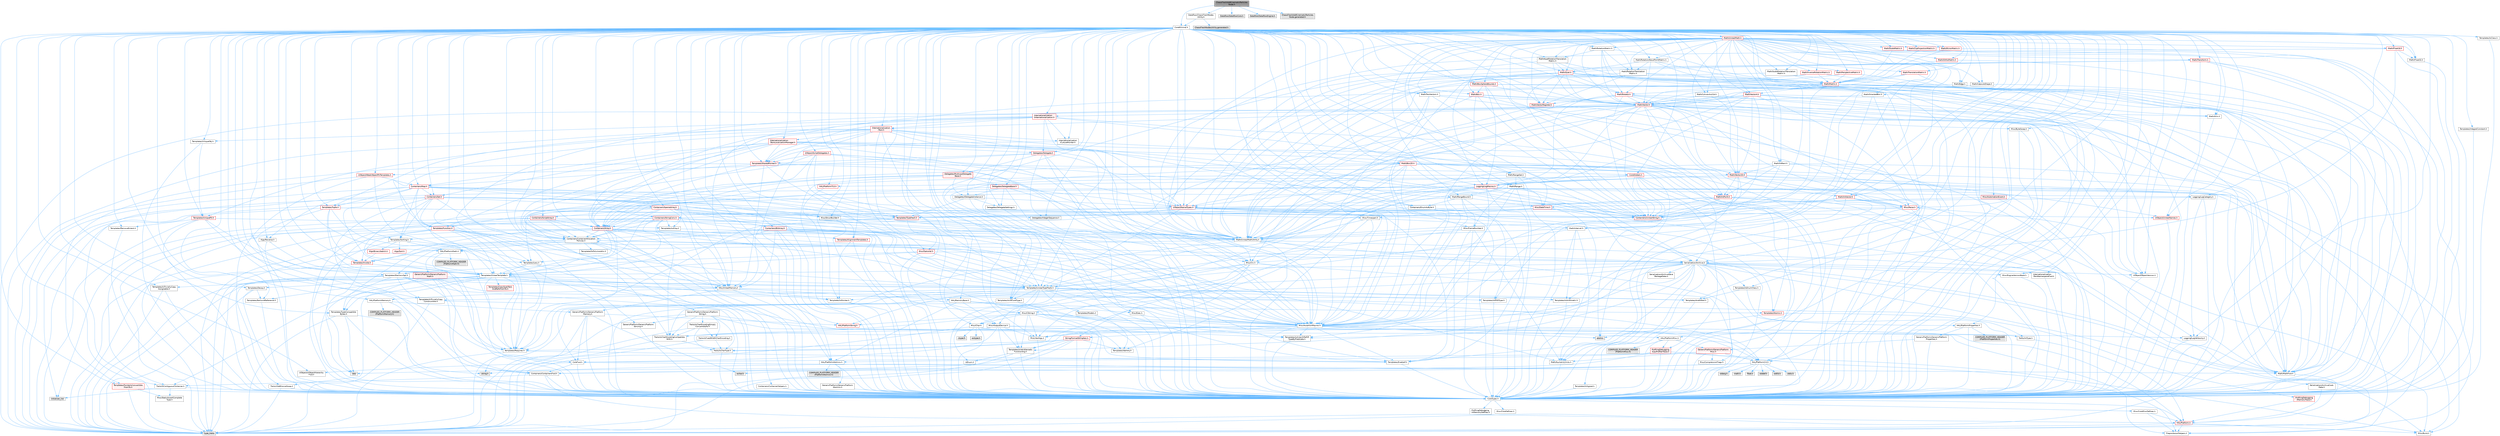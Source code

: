 digraph "ChaosFleshAddKinematicParticlesNode.h"
{
 // INTERACTIVE_SVG=YES
 // LATEX_PDF_SIZE
  bgcolor="transparent";
  edge [fontname=Helvetica,fontsize=10,labelfontname=Helvetica,labelfontsize=10];
  node [fontname=Helvetica,fontsize=10,shape=box,height=0.2,width=0.4];
  Node1 [id="Node000001",label="ChaosFleshAddKinematicParticles\lNode.h",height=0.2,width=0.4,color="gray40", fillcolor="grey60", style="filled", fontcolor="black",tooltip=" "];
  Node1 -> Node2 [id="edge1_Node000001_Node000002",color="steelblue1",style="solid",tooltip=" "];
  Node2 [id="Node000002",label="CoreMinimal.h",height=0.2,width=0.4,color="grey40", fillcolor="white", style="filled",URL="$d7/d67/CoreMinimal_8h.html",tooltip=" "];
  Node2 -> Node3 [id="edge2_Node000002_Node000003",color="steelblue1",style="solid",tooltip=" "];
  Node3 [id="Node000003",label="CoreTypes.h",height=0.2,width=0.4,color="grey40", fillcolor="white", style="filled",URL="$dc/dec/CoreTypes_8h.html",tooltip=" "];
  Node3 -> Node4 [id="edge3_Node000003_Node000004",color="steelblue1",style="solid",tooltip=" "];
  Node4 [id="Node000004",label="HAL/Platform.h",height=0.2,width=0.4,color="red", fillcolor="#FFF0F0", style="filled",URL="$d9/dd0/Platform_8h.html",tooltip=" "];
  Node4 -> Node5 [id="edge4_Node000004_Node000005",color="steelblue1",style="solid",tooltip=" "];
  Node5 [id="Node000005",label="Misc/Build.h",height=0.2,width=0.4,color="grey40", fillcolor="white", style="filled",URL="$d3/dbb/Build_8h.html",tooltip=" "];
  Node4 -> Node7 [id="edge5_Node000004_Node000007",color="steelblue1",style="solid",tooltip=" "];
  Node7 [id="Node000007",label="type_traits",height=0.2,width=0.4,color="grey60", fillcolor="#E0E0E0", style="filled",tooltip=" "];
  Node4 -> Node8 [id="edge6_Node000004_Node000008",color="steelblue1",style="solid",tooltip=" "];
  Node8 [id="Node000008",label="PreprocessorHelpers.h",height=0.2,width=0.4,color="grey40", fillcolor="white", style="filled",URL="$db/ddb/PreprocessorHelpers_8h.html",tooltip=" "];
  Node3 -> Node14 [id="edge7_Node000003_Node000014",color="steelblue1",style="solid",tooltip=" "];
  Node14 [id="Node000014",label="ProfilingDebugging\l/UMemoryDefines.h",height=0.2,width=0.4,color="grey40", fillcolor="white", style="filled",URL="$d2/da2/UMemoryDefines_8h.html",tooltip=" "];
  Node3 -> Node15 [id="edge8_Node000003_Node000015",color="steelblue1",style="solid",tooltip=" "];
  Node15 [id="Node000015",label="Misc/CoreMiscDefines.h",height=0.2,width=0.4,color="grey40", fillcolor="white", style="filled",URL="$da/d38/CoreMiscDefines_8h.html",tooltip=" "];
  Node15 -> Node4 [id="edge9_Node000015_Node000004",color="steelblue1",style="solid",tooltip=" "];
  Node15 -> Node8 [id="edge10_Node000015_Node000008",color="steelblue1",style="solid",tooltip=" "];
  Node3 -> Node16 [id="edge11_Node000003_Node000016",color="steelblue1",style="solid",tooltip=" "];
  Node16 [id="Node000016",label="Misc/CoreDefines.h",height=0.2,width=0.4,color="grey40", fillcolor="white", style="filled",URL="$d3/dd2/CoreDefines_8h.html",tooltip=" "];
  Node2 -> Node17 [id="edge12_Node000002_Node000017",color="steelblue1",style="solid",tooltip=" "];
  Node17 [id="Node000017",label="CoreFwd.h",height=0.2,width=0.4,color="grey40", fillcolor="white", style="filled",URL="$d1/d1e/CoreFwd_8h.html",tooltip=" "];
  Node17 -> Node3 [id="edge13_Node000017_Node000003",color="steelblue1",style="solid",tooltip=" "];
  Node17 -> Node18 [id="edge14_Node000017_Node000018",color="steelblue1",style="solid",tooltip=" "];
  Node18 [id="Node000018",label="Containers/ContainersFwd.h",height=0.2,width=0.4,color="grey40", fillcolor="white", style="filled",URL="$d4/d0a/ContainersFwd_8h.html",tooltip=" "];
  Node18 -> Node4 [id="edge15_Node000018_Node000004",color="steelblue1",style="solid",tooltip=" "];
  Node18 -> Node3 [id="edge16_Node000018_Node000003",color="steelblue1",style="solid",tooltip=" "];
  Node18 -> Node19 [id="edge17_Node000018_Node000019",color="steelblue1",style="solid",tooltip=" "];
  Node19 [id="Node000019",label="Traits/IsContiguousContainer.h",height=0.2,width=0.4,color="grey40", fillcolor="white", style="filled",URL="$d5/d3c/IsContiguousContainer_8h.html",tooltip=" "];
  Node19 -> Node3 [id="edge18_Node000019_Node000003",color="steelblue1",style="solid",tooltip=" "];
  Node19 -> Node20 [id="edge19_Node000019_Node000020",color="steelblue1",style="solid",tooltip=" "];
  Node20 [id="Node000020",label="Misc/StaticAssertComplete\lType.h",height=0.2,width=0.4,color="grey40", fillcolor="white", style="filled",URL="$d5/d4e/StaticAssertCompleteType_8h.html",tooltip=" "];
  Node19 -> Node21 [id="edge20_Node000019_Node000021",color="steelblue1",style="solid",tooltip=" "];
  Node21 [id="Node000021",label="initializer_list",height=0.2,width=0.4,color="grey60", fillcolor="#E0E0E0", style="filled",tooltip=" "];
  Node17 -> Node22 [id="edge21_Node000017_Node000022",color="steelblue1",style="solid",tooltip=" "];
  Node22 [id="Node000022",label="Math/MathFwd.h",height=0.2,width=0.4,color="grey40", fillcolor="white", style="filled",URL="$d2/d10/MathFwd_8h.html",tooltip=" "];
  Node22 -> Node4 [id="edge22_Node000022_Node000004",color="steelblue1",style="solid",tooltip=" "];
  Node17 -> Node23 [id="edge23_Node000017_Node000023",color="steelblue1",style="solid",tooltip=" "];
  Node23 [id="Node000023",label="UObject/UObjectHierarchy\lFwd.h",height=0.2,width=0.4,color="grey40", fillcolor="white", style="filled",URL="$d3/d13/UObjectHierarchyFwd_8h.html",tooltip=" "];
  Node2 -> Node23 [id="edge24_Node000002_Node000023",color="steelblue1",style="solid",tooltip=" "];
  Node2 -> Node18 [id="edge25_Node000002_Node000018",color="steelblue1",style="solid",tooltip=" "];
  Node2 -> Node24 [id="edge26_Node000002_Node000024",color="steelblue1",style="solid",tooltip=" "];
  Node24 [id="Node000024",label="Misc/VarArgs.h",height=0.2,width=0.4,color="grey40", fillcolor="white", style="filled",URL="$d5/d6f/VarArgs_8h.html",tooltip=" "];
  Node24 -> Node3 [id="edge27_Node000024_Node000003",color="steelblue1",style="solid",tooltip=" "];
  Node2 -> Node25 [id="edge28_Node000002_Node000025",color="steelblue1",style="solid",tooltip=" "];
  Node25 [id="Node000025",label="Logging/LogVerbosity.h",height=0.2,width=0.4,color="grey40", fillcolor="white", style="filled",URL="$d2/d8f/LogVerbosity_8h.html",tooltip=" "];
  Node25 -> Node3 [id="edge29_Node000025_Node000003",color="steelblue1",style="solid",tooltip=" "];
  Node2 -> Node26 [id="edge30_Node000002_Node000026",color="steelblue1",style="solid",tooltip=" "];
  Node26 [id="Node000026",label="Misc/OutputDevice.h",height=0.2,width=0.4,color="grey40", fillcolor="white", style="filled",URL="$d7/d32/OutputDevice_8h.html",tooltip=" "];
  Node26 -> Node17 [id="edge31_Node000026_Node000017",color="steelblue1",style="solid",tooltip=" "];
  Node26 -> Node3 [id="edge32_Node000026_Node000003",color="steelblue1",style="solid",tooltip=" "];
  Node26 -> Node25 [id="edge33_Node000026_Node000025",color="steelblue1",style="solid",tooltip=" "];
  Node26 -> Node24 [id="edge34_Node000026_Node000024",color="steelblue1",style="solid",tooltip=" "];
  Node26 -> Node27 [id="edge35_Node000026_Node000027",color="steelblue1",style="solid",tooltip=" "];
  Node27 [id="Node000027",label="Templates/IsArrayOrRefOf\lTypeByPredicate.h",height=0.2,width=0.4,color="grey40", fillcolor="white", style="filled",URL="$d6/da1/IsArrayOrRefOfTypeByPredicate_8h.html",tooltip=" "];
  Node27 -> Node3 [id="edge36_Node000027_Node000003",color="steelblue1",style="solid",tooltip=" "];
  Node26 -> Node28 [id="edge37_Node000026_Node000028",color="steelblue1",style="solid",tooltip=" "];
  Node28 [id="Node000028",label="Templates/IsValidVariadic\lFunctionArg.h",height=0.2,width=0.4,color="grey40", fillcolor="white", style="filled",URL="$d0/dc8/IsValidVariadicFunctionArg_8h.html",tooltip=" "];
  Node28 -> Node3 [id="edge38_Node000028_Node000003",color="steelblue1",style="solid",tooltip=" "];
  Node28 -> Node29 [id="edge39_Node000028_Node000029",color="steelblue1",style="solid",tooltip=" "];
  Node29 [id="Node000029",label="IsEnum.h",height=0.2,width=0.4,color="grey40", fillcolor="white", style="filled",URL="$d4/de5/IsEnum_8h.html",tooltip=" "];
  Node28 -> Node7 [id="edge40_Node000028_Node000007",color="steelblue1",style="solid",tooltip=" "];
  Node26 -> Node30 [id="edge41_Node000026_Node000030",color="steelblue1",style="solid",tooltip=" "];
  Node30 [id="Node000030",label="Traits/IsCharEncodingCompatible\lWith.h",height=0.2,width=0.4,color="grey40", fillcolor="white", style="filled",URL="$df/dd1/IsCharEncodingCompatibleWith_8h.html",tooltip=" "];
  Node30 -> Node7 [id="edge42_Node000030_Node000007",color="steelblue1",style="solid",tooltip=" "];
  Node30 -> Node31 [id="edge43_Node000030_Node000031",color="steelblue1",style="solid",tooltip=" "];
  Node31 [id="Node000031",label="Traits/IsCharType.h",height=0.2,width=0.4,color="grey40", fillcolor="white", style="filled",URL="$db/d51/IsCharType_8h.html",tooltip=" "];
  Node31 -> Node3 [id="edge44_Node000031_Node000003",color="steelblue1",style="solid",tooltip=" "];
  Node2 -> Node32 [id="edge45_Node000002_Node000032",color="steelblue1",style="solid",tooltip=" "];
  Node32 [id="Node000032",label="HAL/PlatformCrt.h",height=0.2,width=0.4,color="grey40", fillcolor="white", style="filled",URL="$d8/d75/PlatformCrt_8h.html",tooltip=" "];
  Node32 -> Node33 [id="edge46_Node000032_Node000033",color="steelblue1",style="solid",tooltip=" "];
  Node33 [id="Node000033",label="new",height=0.2,width=0.4,color="grey60", fillcolor="#E0E0E0", style="filled",tooltip=" "];
  Node32 -> Node34 [id="edge47_Node000032_Node000034",color="steelblue1",style="solid",tooltip=" "];
  Node34 [id="Node000034",label="wchar.h",height=0.2,width=0.4,color="grey60", fillcolor="#E0E0E0", style="filled",tooltip=" "];
  Node32 -> Node35 [id="edge48_Node000032_Node000035",color="steelblue1",style="solid",tooltip=" "];
  Node35 [id="Node000035",label="stddef.h",height=0.2,width=0.4,color="grey60", fillcolor="#E0E0E0", style="filled",tooltip=" "];
  Node32 -> Node36 [id="edge49_Node000032_Node000036",color="steelblue1",style="solid",tooltip=" "];
  Node36 [id="Node000036",label="stdlib.h",height=0.2,width=0.4,color="grey60", fillcolor="#E0E0E0", style="filled",tooltip=" "];
  Node32 -> Node37 [id="edge50_Node000032_Node000037",color="steelblue1",style="solid",tooltip=" "];
  Node37 [id="Node000037",label="stdio.h",height=0.2,width=0.4,color="grey60", fillcolor="#E0E0E0", style="filled",tooltip=" "];
  Node32 -> Node38 [id="edge51_Node000032_Node000038",color="steelblue1",style="solid",tooltip=" "];
  Node38 [id="Node000038",label="stdarg.h",height=0.2,width=0.4,color="grey60", fillcolor="#E0E0E0", style="filled",tooltip=" "];
  Node32 -> Node39 [id="edge52_Node000032_Node000039",color="steelblue1",style="solid",tooltip=" "];
  Node39 [id="Node000039",label="math.h",height=0.2,width=0.4,color="grey60", fillcolor="#E0E0E0", style="filled",tooltip=" "];
  Node32 -> Node40 [id="edge53_Node000032_Node000040",color="steelblue1",style="solid",tooltip=" "];
  Node40 [id="Node000040",label="float.h",height=0.2,width=0.4,color="grey60", fillcolor="#E0E0E0", style="filled",tooltip=" "];
  Node32 -> Node41 [id="edge54_Node000032_Node000041",color="steelblue1",style="solid",tooltip=" "];
  Node41 [id="Node000041",label="string.h",height=0.2,width=0.4,color="grey60", fillcolor="#E0E0E0", style="filled",tooltip=" "];
  Node2 -> Node42 [id="edge55_Node000002_Node000042",color="steelblue1",style="solid",tooltip=" "];
  Node42 [id="Node000042",label="HAL/PlatformMisc.h",height=0.2,width=0.4,color="grey40", fillcolor="white", style="filled",URL="$d0/df5/PlatformMisc_8h.html",tooltip=" "];
  Node42 -> Node3 [id="edge56_Node000042_Node000003",color="steelblue1",style="solid",tooltip=" "];
  Node42 -> Node43 [id="edge57_Node000042_Node000043",color="steelblue1",style="solid",tooltip=" "];
  Node43 [id="Node000043",label="GenericPlatform/GenericPlatform\lMisc.h",height=0.2,width=0.4,color="red", fillcolor="#FFF0F0", style="filled",URL="$db/d9a/GenericPlatformMisc_8h.html",tooltip=" "];
  Node43 -> Node17 [id="edge58_Node000043_Node000017",color="steelblue1",style="solid",tooltip=" "];
  Node43 -> Node3 [id="edge59_Node000043_Node000003",color="steelblue1",style="solid",tooltip=" "];
  Node43 -> Node32 [id="edge60_Node000043_Node000032",color="steelblue1",style="solid",tooltip=" "];
  Node43 -> Node47 [id="edge61_Node000043_Node000047",color="steelblue1",style="solid",tooltip=" "];
  Node47 [id="Node000047",label="Math/NumericLimits.h",height=0.2,width=0.4,color="grey40", fillcolor="white", style="filled",URL="$df/d1b/NumericLimits_8h.html",tooltip=" "];
  Node47 -> Node3 [id="edge62_Node000047_Node000003",color="steelblue1",style="solid",tooltip=" "];
  Node43 -> Node48 [id="edge63_Node000043_Node000048",color="steelblue1",style="solid",tooltip=" "];
  Node48 [id="Node000048",label="Misc/CompressionFlags.h",height=0.2,width=0.4,color="grey40", fillcolor="white", style="filled",URL="$d9/d76/CompressionFlags_8h.html",tooltip=" "];
  Node42 -> Node52 [id="edge64_Node000042_Node000052",color="steelblue1",style="solid",tooltip=" "];
  Node52 [id="Node000052",label="COMPILED_PLATFORM_HEADER\l(PlatformMisc.h)",height=0.2,width=0.4,color="grey60", fillcolor="#E0E0E0", style="filled",tooltip=" "];
  Node42 -> Node53 [id="edge65_Node000042_Node000053",color="steelblue1",style="solid",tooltip=" "];
  Node53 [id="Node000053",label="ProfilingDebugging\l/CpuProfilerTrace.h",height=0.2,width=0.4,color="red", fillcolor="#FFF0F0", style="filled",URL="$da/dcb/CpuProfilerTrace_8h.html",tooltip=" "];
  Node53 -> Node3 [id="edge66_Node000053_Node000003",color="steelblue1",style="solid",tooltip=" "];
  Node53 -> Node18 [id="edge67_Node000053_Node000018",color="steelblue1",style="solid",tooltip=" "];
  Node53 -> Node54 [id="edge68_Node000053_Node000054",color="steelblue1",style="solid",tooltip=" "];
  Node54 [id="Node000054",label="HAL/PlatformAtomics.h",height=0.2,width=0.4,color="grey40", fillcolor="white", style="filled",URL="$d3/d36/PlatformAtomics_8h.html",tooltip=" "];
  Node54 -> Node3 [id="edge69_Node000054_Node000003",color="steelblue1",style="solid",tooltip=" "];
  Node54 -> Node55 [id="edge70_Node000054_Node000055",color="steelblue1",style="solid",tooltip=" "];
  Node55 [id="Node000055",label="GenericPlatform/GenericPlatform\lAtomics.h",height=0.2,width=0.4,color="grey40", fillcolor="white", style="filled",URL="$da/d72/GenericPlatformAtomics_8h.html",tooltip=" "];
  Node55 -> Node3 [id="edge71_Node000055_Node000003",color="steelblue1",style="solid",tooltip=" "];
  Node54 -> Node56 [id="edge72_Node000054_Node000056",color="steelblue1",style="solid",tooltip=" "];
  Node56 [id="Node000056",label="COMPILED_PLATFORM_HEADER\l(PlatformAtomics.h)",height=0.2,width=0.4,color="grey60", fillcolor="#E0E0E0", style="filled",tooltip=" "];
  Node53 -> Node8 [id="edge73_Node000053_Node000008",color="steelblue1",style="solid",tooltip=" "];
  Node53 -> Node5 [id="edge74_Node000053_Node000005",color="steelblue1",style="solid",tooltip=" "];
  Node2 -> Node61 [id="edge75_Node000002_Node000061",color="steelblue1",style="solid",tooltip=" "];
  Node61 [id="Node000061",label="Misc/AssertionMacros.h",height=0.2,width=0.4,color="grey40", fillcolor="white", style="filled",URL="$d0/dfa/AssertionMacros_8h.html",tooltip=" "];
  Node61 -> Node3 [id="edge76_Node000061_Node000003",color="steelblue1",style="solid",tooltip=" "];
  Node61 -> Node4 [id="edge77_Node000061_Node000004",color="steelblue1",style="solid",tooltip=" "];
  Node61 -> Node42 [id="edge78_Node000061_Node000042",color="steelblue1",style="solid",tooltip=" "];
  Node61 -> Node8 [id="edge79_Node000061_Node000008",color="steelblue1",style="solid",tooltip=" "];
  Node61 -> Node62 [id="edge80_Node000061_Node000062",color="steelblue1",style="solid",tooltip=" "];
  Node62 [id="Node000062",label="Templates/EnableIf.h",height=0.2,width=0.4,color="grey40", fillcolor="white", style="filled",URL="$d7/d60/EnableIf_8h.html",tooltip=" "];
  Node62 -> Node3 [id="edge81_Node000062_Node000003",color="steelblue1",style="solid",tooltip=" "];
  Node61 -> Node27 [id="edge82_Node000061_Node000027",color="steelblue1",style="solid",tooltip=" "];
  Node61 -> Node28 [id="edge83_Node000061_Node000028",color="steelblue1",style="solid",tooltip=" "];
  Node61 -> Node30 [id="edge84_Node000061_Node000030",color="steelblue1",style="solid",tooltip=" "];
  Node61 -> Node24 [id="edge85_Node000061_Node000024",color="steelblue1",style="solid",tooltip=" "];
  Node61 -> Node63 [id="edge86_Node000061_Node000063",color="steelblue1",style="solid",tooltip=" "];
  Node63 [id="Node000063",label="String/FormatStringSan.h",height=0.2,width=0.4,color="red", fillcolor="#FFF0F0", style="filled",URL="$d3/d8b/FormatStringSan_8h.html",tooltip=" "];
  Node63 -> Node7 [id="edge87_Node000063_Node000007",color="steelblue1",style="solid",tooltip=" "];
  Node63 -> Node3 [id="edge88_Node000063_Node000003",color="steelblue1",style="solid",tooltip=" "];
  Node63 -> Node64 [id="edge89_Node000063_Node000064",color="steelblue1",style="solid",tooltip=" "];
  Node64 [id="Node000064",label="Templates/Requires.h",height=0.2,width=0.4,color="grey40", fillcolor="white", style="filled",URL="$dc/d96/Requires_8h.html",tooltip=" "];
  Node64 -> Node62 [id="edge90_Node000064_Node000062",color="steelblue1",style="solid",tooltip=" "];
  Node64 -> Node7 [id="edge91_Node000064_Node000007",color="steelblue1",style="solid",tooltip=" "];
  Node63 -> Node65 [id="edge92_Node000063_Node000065",color="steelblue1",style="solid",tooltip=" "];
  Node65 [id="Node000065",label="Templates/Identity.h",height=0.2,width=0.4,color="grey40", fillcolor="white", style="filled",URL="$d0/dd5/Identity_8h.html",tooltip=" "];
  Node63 -> Node28 [id="edge93_Node000063_Node000028",color="steelblue1",style="solid",tooltip=" "];
  Node63 -> Node31 [id="edge94_Node000063_Node000031",color="steelblue1",style="solid",tooltip=" "];
  Node63 -> Node18 [id="edge95_Node000063_Node000018",color="steelblue1",style="solid",tooltip=" "];
  Node61 -> Node69 [id="edge96_Node000061_Node000069",color="steelblue1",style="solid",tooltip=" "];
  Node69 [id="Node000069",label="atomic",height=0.2,width=0.4,color="grey60", fillcolor="#E0E0E0", style="filled",tooltip=" "];
  Node2 -> Node70 [id="edge97_Node000002_Node000070",color="steelblue1",style="solid",tooltip=" "];
  Node70 [id="Node000070",label="Templates/IsPointer.h",height=0.2,width=0.4,color="grey40", fillcolor="white", style="filled",URL="$d7/d05/IsPointer_8h.html",tooltip=" "];
  Node70 -> Node3 [id="edge98_Node000070_Node000003",color="steelblue1",style="solid",tooltip=" "];
  Node2 -> Node71 [id="edge99_Node000002_Node000071",color="steelblue1",style="solid",tooltip=" "];
  Node71 [id="Node000071",label="HAL/PlatformMemory.h",height=0.2,width=0.4,color="grey40", fillcolor="white", style="filled",URL="$de/d68/PlatformMemory_8h.html",tooltip=" "];
  Node71 -> Node3 [id="edge100_Node000071_Node000003",color="steelblue1",style="solid",tooltip=" "];
  Node71 -> Node72 [id="edge101_Node000071_Node000072",color="steelblue1",style="solid",tooltip=" "];
  Node72 [id="Node000072",label="GenericPlatform/GenericPlatform\lMemory.h",height=0.2,width=0.4,color="grey40", fillcolor="white", style="filled",URL="$dd/d22/GenericPlatformMemory_8h.html",tooltip=" "];
  Node72 -> Node17 [id="edge102_Node000072_Node000017",color="steelblue1",style="solid",tooltip=" "];
  Node72 -> Node3 [id="edge103_Node000072_Node000003",color="steelblue1",style="solid",tooltip=" "];
  Node72 -> Node73 [id="edge104_Node000072_Node000073",color="steelblue1",style="solid",tooltip=" "];
  Node73 [id="Node000073",label="HAL/PlatformString.h",height=0.2,width=0.4,color="red", fillcolor="#FFF0F0", style="filled",URL="$db/db5/PlatformString_8h.html",tooltip=" "];
  Node73 -> Node3 [id="edge105_Node000073_Node000003",color="steelblue1",style="solid",tooltip=" "];
  Node72 -> Node41 [id="edge106_Node000072_Node000041",color="steelblue1",style="solid",tooltip=" "];
  Node72 -> Node34 [id="edge107_Node000072_Node000034",color="steelblue1",style="solid",tooltip=" "];
  Node71 -> Node75 [id="edge108_Node000071_Node000075",color="steelblue1",style="solid",tooltip=" "];
  Node75 [id="Node000075",label="COMPILED_PLATFORM_HEADER\l(PlatformMemory.h)",height=0.2,width=0.4,color="grey60", fillcolor="#E0E0E0", style="filled",tooltip=" "];
  Node2 -> Node54 [id="edge109_Node000002_Node000054",color="steelblue1",style="solid",tooltip=" "];
  Node2 -> Node76 [id="edge110_Node000002_Node000076",color="steelblue1",style="solid",tooltip=" "];
  Node76 [id="Node000076",label="Misc/Exec.h",height=0.2,width=0.4,color="grey40", fillcolor="white", style="filled",URL="$de/ddb/Exec_8h.html",tooltip=" "];
  Node76 -> Node3 [id="edge111_Node000076_Node000003",color="steelblue1",style="solid",tooltip=" "];
  Node76 -> Node61 [id="edge112_Node000076_Node000061",color="steelblue1",style="solid",tooltip=" "];
  Node2 -> Node77 [id="edge113_Node000002_Node000077",color="steelblue1",style="solid",tooltip=" "];
  Node77 [id="Node000077",label="HAL/MemoryBase.h",height=0.2,width=0.4,color="grey40", fillcolor="white", style="filled",URL="$d6/d9f/MemoryBase_8h.html",tooltip=" "];
  Node77 -> Node3 [id="edge114_Node000077_Node000003",color="steelblue1",style="solid",tooltip=" "];
  Node77 -> Node54 [id="edge115_Node000077_Node000054",color="steelblue1",style="solid",tooltip=" "];
  Node77 -> Node32 [id="edge116_Node000077_Node000032",color="steelblue1",style="solid",tooltip=" "];
  Node77 -> Node76 [id="edge117_Node000077_Node000076",color="steelblue1",style="solid",tooltip=" "];
  Node77 -> Node26 [id="edge118_Node000077_Node000026",color="steelblue1",style="solid",tooltip=" "];
  Node77 -> Node78 [id="edge119_Node000077_Node000078",color="steelblue1",style="solid",tooltip=" "];
  Node78 [id="Node000078",label="Templates/Atomic.h",height=0.2,width=0.4,color="red", fillcolor="#FFF0F0", style="filled",URL="$d3/d91/Atomic_8h.html",tooltip=" "];
  Node78 -> Node86 [id="edge120_Node000078_Node000086",color="steelblue1",style="solid",tooltip=" "];
  Node86 [id="Node000086",label="Traits/IntType.h",height=0.2,width=0.4,color="grey40", fillcolor="white", style="filled",URL="$d7/deb/IntType_8h.html",tooltip=" "];
  Node86 -> Node4 [id="edge121_Node000086_Node000004",color="steelblue1",style="solid",tooltip=" "];
  Node78 -> Node69 [id="edge122_Node000078_Node000069",color="steelblue1",style="solid",tooltip=" "];
  Node2 -> Node87 [id="edge123_Node000002_Node000087",color="steelblue1",style="solid",tooltip=" "];
  Node87 [id="Node000087",label="HAL/UnrealMemory.h",height=0.2,width=0.4,color="grey40", fillcolor="white", style="filled",URL="$d9/d96/UnrealMemory_8h.html",tooltip=" "];
  Node87 -> Node3 [id="edge124_Node000087_Node000003",color="steelblue1",style="solid",tooltip=" "];
  Node87 -> Node72 [id="edge125_Node000087_Node000072",color="steelblue1",style="solid",tooltip=" "];
  Node87 -> Node77 [id="edge126_Node000087_Node000077",color="steelblue1",style="solid",tooltip=" "];
  Node87 -> Node71 [id="edge127_Node000087_Node000071",color="steelblue1",style="solid",tooltip=" "];
  Node87 -> Node88 [id="edge128_Node000087_Node000088",color="steelblue1",style="solid",tooltip=" "];
  Node88 [id="Node000088",label="ProfilingDebugging\l/MemoryTrace.h",height=0.2,width=0.4,color="red", fillcolor="#FFF0F0", style="filled",URL="$da/dd7/MemoryTrace_8h.html",tooltip=" "];
  Node88 -> Node4 [id="edge129_Node000088_Node000004",color="steelblue1",style="solid",tooltip=" "];
  Node87 -> Node70 [id="edge130_Node000087_Node000070",color="steelblue1",style="solid",tooltip=" "];
  Node2 -> Node89 [id="edge131_Node000002_Node000089",color="steelblue1",style="solid",tooltip=" "];
  Node89 [id="Node000089",label="Templates/IsArithmetic.h",height=0.2,width=0.4,color="grey40", fillcolor="white", style="filled",URL="$d2/d5d/IsArithmetic_8h.html",tooltip=" "];
  Node89 -> Node3 [id="edge132_Node000089_Node000003",color="steelblue1",style="solid",tooltip=" "];
  Node2 -> Node83 [id="edge133_Node000002_Node000083",color="steelblue1",style="solid",tooltip=" "];
  Node83 [id="Node000083",label="Templates/AndOrNot.h",height=0.2,width=0.4,color="grey40", fillcolor="white", style="filled",URL="$db/d0a/AndOrNot_8h.html",tooltip=" "];
  Node83 -> Node3 [id="edge134_Node000083_Node000003",color="steelblue1",style="solid",tooltip=" "];
  Node2 -> Node90 [id="edge135_Node000002_Node000090",color="steelblue1",style="solid",tooltip=" "];
  Node90 [id="Node000090",label="Templates/IsPODType.h",height=0.2,width=0.4,color="grey40", fillcolor="white", style="filled",URL="$d7/db1/IsPODType_8h.html",tooltip=" "];
  Node90 -> Node3 [id="edge136_Node000090_Node000003",color="steelblue1",style="solid",tooltip=" "];
  Node2 -> Node91 [id="edge137_Node000002_Node000091",color="steelblue1",style="solid",tooltip=" "];
  Node91 [id="Node000091",label="Templates/IsUECoreType.h",height=0.2,width=0.4,color="grey40", fillcolor="white", style="filled",URL="$d1/db8/IsUECoreType_8h.html",tooltip=" "];
  Node91 -> Node3 [id="edge138_Node000091_Node000003",color="steelblue1",style="solid",tooltip=" "];
  Node91 -> Node7 [id="edge139_Node000091_Node000007",color="steelblue1",style="solid",tooltip=" "];
  Node2 -> Node84 [id="edge140_Node000002_Node000084",color="steelblue1",style="solid",tooltip=" "];
  Node84 [id="Node000084",label="Templates/IsTriviallyCopy\lConstructible.h",height=0.2,width=0.4,color="grey40", fillcolor="white", style="filled",URL="$d3/d78/IsTriviallyCopyConstructible_8h.html",tooltip=" "];
  Node84 -> Node3 [id="edge141_Node000084_Node000003",color="steelblue1",style="solid",tooltip=" "];
  Node84 -> Node7 [id="edge142_Node000084_Node000007",color="steelblue1",style="solid",tooltip=" "];
  Node2 -> Node92 [id="edge143_Node000002_Node000092",color="steelblue1",style="solid",tooltip=" "];
  Node92 [id="Node000092",label="Templates/UnrealTypeTraits.h",height=0.2,width=0.4,color="grey40", fillcolor="white", style="filled",URL="$d2/d2d/UnrealTypeTraits_8h.html",tooltip=" "];
  Node92 -> Node3 [id="edge144_Node000092_Node000003",color="steelblue1",style="solid",tooltip=" "];
  Node92 -> Node70 [id="edge145_Node000092_Node000070",color="steelblue1",style="solid",tooltip=" "];
  Node92 -> Node61 [id="edge146_Node000092_Node000061",color="steelblue1",style="solid",tooltip=" "];
  Node92 -> Node83 [id="edge147_Node000092_Node000083",color="steelblue1",style="solid",tooltip=" "];
  Node92 -> Node62 [id="edge148_Node000092_Node000062",color="steelblue1",style="solid",tooltip=" "];
  Node92 -> Node89 [id="edge149_Node000092_Node000089",color="steelblue1",style="solid",tooltip=" "];
  Node92 -> Node29 [id="edge150_Node000092_Node000029",color="steelblue1",style="solid",tooltip=" "];
  Node92 -> Node93 [id="edge151_Node000092_Node000093",color="steelblue1",style="solid",tooltip=" "];
  Node93 [id="Node000093",label="Templates/Models.h",height=0.2,width=0.4,color="grey40", fillcolor="white", style="filled",URL="$d3/d0c/Models_8h.html",tooltip=" "];
  Node93 -> Node65 [id="edge152_Node000093_Node000065",color="steelblue1",style="solid",tooltip=" "];
  Node92 -> Node90 [id="edge153_Node000092_Node000090",color="steelblue1",style="solid",tooltip=" "];
  Node92 -> Node91 [id="edge154_Node000092_Node000091",color="steelblue1",style="solid",tooltip=" "];
  Node92 -> Node84 [id="edge155_Node000092_Node000084",color="steelblue1",style="solid",tooltip=" "];
  Node2 -> Node62 [id="edge156_Node000002_Node000062",color="steelblue1",style="solid",tooltip=" "];
  Node2 -> Node94 [id="edge157_Node000002_Node000094",color="steelblue1",style="solid",tooltip=" "];
  Node94 [id="Node000094",label="Templates/RemoveReference.h",height=0.2,width=0.4,color="grey40", fillcolor="white", style="filled",URL="$da/dbe/RemoveReference_8h.html",tooltip=" "];
  Node94 -> Node3 [id="edge158_Node000094_Node000003",color="steelblue1",style="solid",tooltip=" "];
  Node2 -> Node95 [id="edge159_Node000002_Node000095",color="steelblue1",style="solid",tooltip=" "];
  Node95 [id="Node000095",label="Templates/IntegralConstant.h",height=0.2,width=0.4,color="grey40", fillcolor="white", style="filled",URL="$db/d1b/IntegralConstant_8h.html",tooltip=" "];
  Node95 -> Node3 [id="edge160_Node000095_Node000003",color="steelblue1",style="solid",tooltip=" "];
  Node2 -> Node96 [id="edge161_Node000002_Node000096",color="steelblue1",style="solid",tooltip=" "];
  Node96 [id="Node000096",label="Templates/IsClass.h",height=0.2,width=0.4,color="grey40", fillcolor="white", style="filled",URL="$db/dcb/IsClass_8h.html",tooltip=" "];
  Node96 -> Node3 [id="edge162_Node000096_Node000003",color="steelblue1",style="solid",tooltip=" "];
  Node2 -> Node97 [id="edge163_Node000002_Node000097",color="steelblue1",style="solid",tooltip=" "];
  Node97 [id="Node000097",label="Templates/TypeCompatible\lBytes.h",height=0.2,width=0.4,color="grey40", fillcolor="white", style="filled",URL="$df/d0a/TypeCompatibleBytes_8h.html",tooltip=" "];
  Node97 -> Node3 [id="edge164_Node000097_Node000003",color="steelblue1",style="solid",tooltip=" "];
  Node97 -> Node41 [id="edge165_Node000097_Node000041",color="steelblue1",style="solid",tooltip=" "];
  Node97 -> Node33 [id="edge166_Node000097_Node000033",color="steelblue1",style="solid",tooltip=" "];
  Node97 -> Node7 [id="edge167_Node000097_Node000007",color="steelblue1",style="solid",tooltip=" "];
  Node2 -> Node19 [id="edge168_Node000002_Node000019",color="steelblue1",style="solid",tooltip=" "];
  Node2 -> Node98 [id="edge169_Node000002_Node000098",color="steelblue1",style="solid",tooltip=" "];
  Node98 [id="Node000098",label="Templates/UnrealTemplate.h",height=0.2,width=0.4,color="grey40", fillcolor="white", style="filled",URL="$d4/d24/UnrealTemplate_8h.html",tooltip=" "];
  Node98 -> Node3 [id="edge170_Node000098_Node000003",color="steelblue1",style="solid",tooltip=" "];
  Node98 -> Node70 [id="edge171_Node000098_Node000070",color="steelblue1",style="solid",tooltip=" "];
  Node98 -> Node87 [id="edge172_Node000098_Node000087",color="steelblue1",style="solid",tooltip=" "];
  Node98 -> Node99 [id="edge173_Node000098_Node000099",color="steelblue1",style="solid",tooltip=" "];
  Node99 [id="Node000099",label="Templates/CopyQualifiers\lAndRefsFromTo.h",height=0.2,width=0.4,color="red", fillcolor="#FFF0F0", style="filled",URL="$d3/db3/CopyQualifiersAndRefsFromTo_8h.html",tooltip=" "];
  Node98 -> Node92 [id="edge174_Node000098_Node000092",color="steelblue1",style="solid",tooltip=" "];
  Node98 -> Node94 [id="edge175_Node000098_Node000094",color="steelblue1",style="solid",tooltip=" "];
  Node98 -> Node64 [id="edge176_Node000098_Node000064",color="steelblue1",style="solid",tooltip=" "];
  Node98 -> Node97 [id="edge177_Node000098_Node000097",color="steelblue1",style="solid",tooltip=" "];
  Node98 -> Node65 [id="edge178_Node000098_Node000065",color="steelblue1",style="solid",tooltip=" "];
  Node98 -> Node19 [id="edge179_Node000098_Node000019",color="steelblue1",style="solid",tooltip=" "];
  Node98 -> Node101 [id="edge180_Node000098_Node000101",color="steelblue1",style="solid",tooltip=" "];
  Node101 [id="Node000101",label="Traits/UseBitwiseSwap.h",height=0.2,width=0.4,color="grey40", fillcolor="white", style="filled",URL="$db/df3/UseBitwiseSwap_8h.html",tooltip=" "];
  Node101 -> Node3 [id="edge181_Node000101_Node000003",color="steelblue1",style="solid",tooltip=" "];
  Node101 -> Node7 [id="edge182_Node000101_Node000007",color="steelblue1",style="solid",tooltip=" "];
  Node98 -> Node7 [id="edge183_Node000098_Node000007",color="steelblue1",style="solid",tooltip=" "];
  Node2 -> Node47 [id="edge184_Node000002_Node000047",color="steelblue1",style="solid",tooltip=" "];
  Node2 -> Node102 [id="edge185_Node000002_Node000102",color="steelblue1",style="solid",tooltip=" "];
  Node102 [id="Node000102",label="HAL/PlatformMath.h",height=0.2,width=0.4,color="grey40", fillcolor="white", style="filled",URL="$dc/d53/PlatformMath_8h.html",tooltip=" "];
  Node102 -> Node3 [id="edge186_Node000102_Node000003",color="steelblue1",style="solid",tooltip=" "];
  Node102 -> Node103 [id="edge187_Node000102_Node000103",color="steelblue1",style="solid",tooltip=" "];
  Node103 [id="Node000103",label="GenericPlatform/GenericPlatform\lMath.h",height=0.2,width=0.4,color="red", fillcolor="#FFF0F0", style="filled",URL="$d5/d79/GenericPlatformMath_8h.html",tooltip=" "];
  Node103 -> Node3 [id="edge188_Node000103_Node000003",color="steelblue1",style="solid",tooltip=" "];
  Node103 -> Node18 [id="edge189_Node000103_Node000018",color="steelblue1",style="solid",tooltip=" "];
  Node103 -> Node32 [id="edge190_Node000103_Node000032",color="steelblue1",style="solid",tooltip=" "];
  Node103 -> Node83 [id="edge191_Node000103_Node000083",color="steelblue1",style="solid",tooltip=" "];
  Node103 -> Node104 [id="edge192_Node000103_Node000104",color="steelblue1",style="solid",tooltip=" "];
  Node104 [id="Node000104",label="Templates/Decay.h",height=0.2,width=0.4,color="grey40", fillcolor="white", style="filled",URL="$dd/d0f/Decay_8h.html",tooltip=" "];
  Node104 -> Node3 [id="edge193_Node000104_Node000003",color="steelblue1",style="solid",tooltip=" "];
  Node104 -> Node94 [id="edge194_Node000104_Node000094",color="steelblue1",style="solid",tooltip=" "];
  Node104 -> Node7 [id="edge195_Node000104_Node000007",color="steelblue1",style="solid",tooltip=" "];
  Node103 -> Node92 [id="edge196_Node000103_Node000092",color="steelblue1",style="solid",tooltip=" "];
  Node103 -> Node64 [id="edge197_Node000103_Node000064",color="steelblue1",style="solid",tooltip=" "];
  Node103 -> Node97 [id="edge198_Node000103_Node000097",color="steelblue1",style="solid",tooltip=" "];
  Node103 -> Node7 [id="edge199_Node000103_Node000007",color="steelblue1",style="solid",tooltip=" "];
  Node102 -> Node109 [id="edge200_Node000102_Node000109",color="steelblue1",style="solid",tooltip=" "];
  Node109 [id="Node000109",label="COMPILED_PLATFORM_HEADER\l(PlatformMath.h)",height=0.2,width=0.4,color="grey60", fillcolor="#E0E0E0", style="filled",tooltip=" "];
  Node2 -> Node85 [id="edge201_Node000002_Node000085",color="steelblue1",style="solid",tooltip=" "];
  Node85 [id="Node000085",label="Templates/IsTriviallyCopy\lAssignable.h",height=0.2,width=0.4,color="grey40", fillcolor="white", style="filled",URL="$d2/df2/IsTriviallyCopyAssignable_8h.html",tooltip=" "];
  Node85 -> Node3 [id="edge202_Node000085_Node000003",color="steelblue1",style="solid",tooltip=" "];
  Node85 -> Node7 [id="edge203_Node000085_Node000007",color="steelblue1",style="solid",tooltip=" "];
  Node2 -> Node110 [id="edge204_Node000002_Node000110",color="steelblue1",style="solid",tooltip=" "];
  Node110 [id="Node000110",label="Templates/MemoryOps.h",height=0.2,width=0.4,color="grey40", fillcolor="white", style="filled",URL="$db/dea/MemoryOps_8h.html",tooltip=" "];
  Node110 -> Node3 [id="edge205_Node000110_Node000003",color="steelblue1",style="solid",tooltip=" "];
  Node110 -> Node87 [id="edge206_Node000110_Node000087",color="steelblue1",style="solid",tooltip=" "];
  Node110 -> Node85 [id="edge207_Node000110_Node000085",color="steelblue1",style="solid",tooltip=" "];
  Node110 -> Node84 [id="edge208_Node000110_Node000084",color="steelblue1",style="solid",tooltip=" "];
  Node110 -> Node64 [id="edge209_Node000110_Node000064",color="steelblue1",style="solid",tooltip=" "];
  Node110 -> Node92 [id="edge210_Node000110_Node000092",color="steelblue1",style="solid",tooltip=" "];
  Node110 -> Node101 [id="edge211_Node000110_Node000101",color="steelblue1",style="solid",tooltip=" "];
  Node110 -> Node33 [id="edge212_Node000110_Node000033",color="steelblue1",style="solid",tooltip=" "];
  Node110 -> Node7 [id="edge213_Node000110_Node000007",color="steelblue1",style="solid",tooltip=" "];
  Node2 -> Node111 [id="edge214_Node000002_Node000111",color="steelblue1",style="solid",tooltip=" "];
  Node111 [id="Node000111",label="Containers/ContainerAllocation\lPolicies.h",height=0.2,width=0.4,color="grey40", fillcolor="white", style="filled",URL="$d7/dff/ContainerAllocationPolicies_8h.html",tooltip=" "];
  Node111 -> Node3 [id="edge215_Node000111_Node000003",color="steelblue1",style="solid",tooltip=" "];
  Node111 -> Node112 [id="edge216_Node000111_Node000112",color="steelblue1",style="solid",tooltip=" "];
  Node112 [id="Node000112",label="Containers/ContainerHelpers.h",height=0.2,width=0.4,color="grey40", fillcolor="white", style="filled",URL="$d7/d33/ContainerHelpers_8h.html",tooltip=" "];
  Node112 -> Node3 [id="edge217_Node000112_Node000003",color="steelblue1",style="solid",tooltip=" "];
  Node111 -> Node111 [id="edge218_Node000111_Node000111",color="steelblue1",style="solid",tooltip=" "];
  Node111 -> Node102 [id="edge219_Node000111_Node000102",color="steelblue1",style="solid",tooltip=" "];
  Node111 -> Node87 [id="edge220_Node000111_Node000087",color="steelblue1",style="solid",tooltip=" "];
  Node111 -> Node47 [id="edge221_Node000111_Node000047",color="steelblue1",style="solid",tooltip=" "];
  Node111 -> Node61 [id="edge222_Node000111_Node000061",color="steelblue1",style="solid",tooltip=" "];
  Node111 -> Node113 [id="edge223_Node000111_Node000113",color="steelblue1",style="solid",tooltip=" "];
  Node113 [id="Node000113",label="Templates/IsPolymorphic.h",height=0.2,width=0.4,color="grey40", fillcolor="white", style="filled",URL="$dc/d20/IsPolymorphic_8h.html",tooltip=" "];
  Node111 -> Node110 [id="edge224_Node000111_Node000110",color="steelblue1",style="solid",tooltip=" "];
  Node111 -> Node97 [id="edge225_Node000111_Node000097",color="steelblue1",style="solid",tooltip=" "];
  Node111 -> Node7 [id="edge226_Node000111_Node000007",color="steelblue1",style="solid",tooltip=" "];
  Node2 -> Node114 [id="edge227_Node000002_Node000114",color="steelblue1",style="solid",tooltip=" "];
  Node114 [id="Node000114",label="Templates/IsEnumClass.h",height=0.2,width=0.4,color="grey40", fillcolor="white", style="filled",URL="$d7/d15/IsEnumClass_8h.html",tooltip=" "];
  Node114 -> Node3 [id="edge228_Node000114_Node000003",color="steelblue1",style="solid",tooltip=" "];
  Node114 -> Node83 [id="edge229_Node000114_Node000083",color="steelblue1",style="solid",tooltip=" "];
  Node2 -> Node115 [id="edge230_Node000002_Node000115",color="steelblue1",style="solid",tooltip=" "];
  Node115 [id="Node000115",label="HAL/PlatformProperties.h",height=0.2,width=0.4,color="grey40", fillcolor="white", style="filled",URL="$d9/db0/PlatformProperties_8h.html",tooltip=" "];
  Node115 -> Node3 [id="edge231_Node000115_Node000003",color="steelblue1",style="solid",tooltip=" "];
  Node115 -> Node116 [id="edge232_Node000115_Node000116",color="steelblue1",style="solid",tooltip=" "];
  Node116 [id="Node000116",label="GenericPlatform/GenericPlatform\lProperties.h",height=0.2,width=0.4,color="grey40", fillcolor="white", style="filled",URL="$d2/dcd/GenericPlatformProperties_8h.html",tooltip=" "];
  Node116 -> Node3 [id="edge233_Node000116_Node000003",color="steelblue1",style="solid",tooltip=" "];
  Node116 -> Node43 [id="edge234_Node000116_Node000043",color="steelblue1",style="solid",tooltip=" "];
  Node115 -> Node117 [id="edge235_Node000115_Node000117",color="steelblue1",style="solid",tooltip=" "];
  Node117 [id="Node000117",label="COMPILED_PLATFORM_HEADER\l(PlatformProperties.h)",height=0.2,width=0.4,color="grey60", fillcolor="#E0E0E0", style="filled",tooltip=" "];
  Node2 -> Node118 [id="edge236_Node000002_Node000118",color="steelblue1",style="solid",tooltip=" "];
  Node118 [id="Node000118",label="Misc/EngineVersionBase.h",height=0.2,width=0.4,color="grey40", fillcolor="white", style="filled",URL="$d5/d2b/EngineVersionBase_8h.html",tooltip=" "];
  Node118 -> Node3 [id="edge237_Node000118_Node000003",color="steelblue1",style="solid",tooltip=" "];
  Node2 -> Node119 [id="edge238_Node000002_Node000119",color="steelblue1",style="solid",tooltip=" "];
  Node119 [id="Node000119",label="Internationalization\l/TextNamespaceFwd.h",height=0.2,width=0.4,color="grey40", fillcolor="white", style="filled",URL="$d8/d97/TextNamespaceFwd_8h.html",tooltip=" "];
  Node119 -> Node3 [id="edge239_Node000119_Node000003",color="steelblue1",style="solid",tooltip=" "];
  Node2 -> Node120 [id="edge240_Node000002_Node000120",color="steelblue1",style="solid",tooltip=" "];
  Node120 [id="Node000120",label="Serialization/Archive.h",height=0.2,width=0.4,color="grey40", fillcolor="white", style="filled",URL="$d7/d3b/Archive_8h.html",tooltip=" "];
  Node120 -> Node17 [id="edge241_Node000120_Node000017",color="steelblue1",style="solid",tooltip=" "];
  Node120 -> Node3 [id="edge242_Node000120_Node000003",color="steelblue1",style="solid",tooltip=" "];
  Node120 -> Node115 [id="edge243_Node000120_Node000115",color="steelblue1",style="solid",tooltip=" "];
  Node120 -> Node119 [id="edge244_Node000120_Node000119",color="steelblue1",style="solid",tooltip=" "];
  Node120 -> Node22 [id="edge245_Node000120_Node000022",color="steelblue1",style="solid",tooltip=" "];
  Node120 -> Node61 [id="edge246_Node000120_Node000061",color="steelblue1",style="solid",tooltip=" "];
  Node120 -> Node5 [id="edge247_Node000120_Node000005",color="steelblue1",style="solid",tooltip=" "];
  Node120 -> Node48 [id="edge248_Node000120_Node000048",color="steelblue1",style="solid",tooltip=" "];
  Node120 -> Node118 [id="edge249_Node000120_Node000118",color="steelblue1",style="solid",tooltip=" "];
  Node120 -> Node24 [id="edge250_Node000120_Node000024",color="steelblue1",style="solid",tooltip=" "];
  Node120 -> Node121 [id="edge251_Node000120_Node000121",color="steelblue1",style="solid",tooltip=" "];
  Node121 [id="Node000121",label="Serialization/ArchiveCook\lData.h",height=0.2,width=0.4,color="grey40", fillcolor="white", style="filled",URL="$dc/db6/ArchiveCookData_8h.html",tooltip=" "];
  Node121 -> Node4 [id="edge252_Node000121_Node000004",color="steelblue1",style="solid",tooltip=" "];
  Node120 -> Node122 [id="edge253_Node000120_Node000122",color="steelblue1",style="solid",tooltip=" "];
  Node122 [id="Node000122",label="Serialization/ArchiveSave\lPackageData.h",height=0.2,width=0.4,color="grey40", fillcolor="white", style="filled",URL="$d1/d37/ArchiveSavePackageData_8h.html",tooltip=" "];
  Node120 -> Node62 [id="edge254_Node000120_Node000062",color="steelblue1",style="solid",tooltip=" "];
  Node120 -> Node27 [id="edge255_Node000120_Node000027",color="steelblue1",style="solid",tooltip=" "];
  Node120 -> Node114 [id="edge256_Node000120_Node000114",color="steelblue1",style="solid",tooltip=" "];
  Node120 -> Node107 [id="edge257_Node000120_Node000107",color="steelblue1",style="solid",tooltip=" "];
  Node107 [id="Node000107",label="Templates/IsSigned.h",height=0.2,width=0.4,color="grey40", fillcolor="white", style="filled",URL="$d8/dd8/IsSigned_8h.html",tooltip=" "];
  Node107 -> Node3 [id="edge258_Node000107_Node000003",color="steelblue1",style="solid",tooltip=" "];
  Node120 -> Node28 [id="edge259_Node000120_Node000028",color="steelblue1",style="solid",tooltip=" "];
  Node120 -> Node98 [id="edge260_Node000120_Node000098",color="steelblue1",style="solid",tooltip=" "];
  Node120 -> Node30 [id="edge261_Node000120_Node000030",color="steelblue1",style="solid",tooltip=" "];
  Node120 -> Node123 [id="edge262_Node000120_Node000123",color="steelblue1",style="solid",tooltip=" "];
  Node123 [id="Node000123",label="UObject/ObjectVersion.h",height=0.2,width=0.4,color="grey40", fillcolor="white", style="filled",URL="$da/d63/ObjectVersion_8h.html",tooltip=" "];
  Node123 -> Node3 [id="edge263_Node000123_Node000003",color="steelblue1",style="solid",tooltip=" "];
  Node2 -> Node124 [id="edge264_Node000002_Node000124",color="steelblue1",style="solid",tooltip=" "];
  Node124 [id="Node000124",label="Templates/Less.h",height=0.2,width=0.4,color="grey40", fillcolor="white", style="filled",URL="$de/dc8/Less_8h.html",tooltip=" "];
  Node124 -> Node3 [id="edge265_Node000124_Node000003",color="steelblue1",style="solid",tooltip=" "];
  Node124 -> Node98 [id="edge266_Node000124_Node000098",color="steelblue1",style="solid",tooltip=" "];
  Node2 -> Node125 [id="edge267_Node000002_Node000125",color="steelblue1",style="solid",tooltip=" "];
  Node125 [id="Node000125",label="Templates/Sorting.h",height=0.2,width=0.4,color="grey40", fillcolor="white", style="filled",URL="$d3/d9e/Sorting_8h.html",tooltip=" "];
  Node125 -> Node3 [id="edge268_Node000125_Node000003",color="steelblue1",style="solid",tooltip=" "];
  Node125 -> Node126 [id="edge269_Node000125_Node000126",color="steelblue1",style="solid",tooltip=" "];
  Node126 [id="Node000126",label="Algo/BinarySearch.h",height=0.2,width=0.4,color="red", fillcolor="#FFF0F0", style="filled",URL="$db/db4/BinarySearch_8h.html",tooltip=" "];
  Node126 -> Node128 [id="edge270_Node000126_Node000128",color="steelblue1",style="solid",tooltip=" "];
  Node128 [id="Node000128",label="Templates/Invoke.h",height=0.2,width=0.4,color="red", fillcolor="#FFF0F0", style="filled",URL="$d7/deb/Invoke_8h.html",tooltip=" "];
  Node128 -> Node3 [id="edge271_Node000128_Node000003",color="steelblue1",style="solid",tooltip=" "];
  Node128 -> Node98 [id="edge272_Node000128_Node000098",color="steelblue1",style="solid",tooltip=" "];
  Node128 -> Node7 [id="edge273_Node000128_Node000007",color="steelblue1",style="solid",tooltip=" "];
  Node126 -> Node124 [id="edge274_Node000126_Node000124",color="steelblue1",style="solid",tooltip=" "];
  Node125 -> Node130 [id="edge275_Node000125_Node000130",color="steelblue1",style="solid",tooltip=" "];
  Node130 [id="Node000130",label="Algo/Sort.h",height=0.2,width=0.4,color="red", fillcolor="#FFF0F0", style="filled",URL="$d1/d87/Sort_8h.html",tooltip=" "];
  Node125 -> Node102 [id="edge276_Node000125_Node000102",color="steelblue1",style="solid",tooltip=" "];
  Node125 -> Node124 [id="edge277_Node000125_Node000124",color="steelblue1",style="solid",tooltip=" "];
  Node2 -> Node136 [id="edge278_Node000002_Node000136",color="steelblue1",style="solid",tooltip=" "];
  Node136 [id="Node000136",label="Misc/Char.h",height=0.2,width=0.4,color="grey40", fillcolor="white", style="filled",URL="$d0/d58/Char_8h.html",tooltip=" "];
  Node136 -> Node3 [id="edge279_Node000136_Node000003",color="steelblue1",style="solid",tooltip=" "];
  Node136 -> Node86 [id="edge280_Node000136_Node000086",color="steelblue1",style="solid",tooltip=" "];
  Node136 -> Node137 [id="edge281_Node000136_Node000137",color="steelblue1",style="solid",tooltip=" "];
  Node137 [id="Node000137",label="ctype.h",height=0.2,width=0.4,color="grey60", fillcolor="#E0E0E0", style="filled",tooltip=" "];
  Node136 -> Node138 [id="edge282_Node000136_Node000138",color="steelblue1",style="solid",tooltip=" "];
  Node138 [id="Node000138",label="wctype.h",height=0.2,width=0.4,color="grey60", fillcolor="#E0E0E0", style="filled",tooltip=" "];
  Node136 -> Node7 [id="edge283_Node000136_Node000007",color="steelblue1",style="solid",tooltip=" "];
  Node2 -> Node139 [id="edge284_Node000002_Node000139",color="steelblue1",style="solid",tooltip=" "];
  Node139 [id="Node000139",label="GenericPlatform/GenericPlatform\lStricmp.h",height=0.2,width=0.4,color="grey40", fillcolor="white", style="filled",URL="$d2/d86/GenericPlatformStricmp_8h.html",tooltip=" "];
  Node139 -> Node3 [id="edge285_Node000139_Node000003",color="steelblue1",style="solid",tooltip=" "];
  Node2 -> Node140 [id="edge286_Node000002_Node000140",color="steelblue1",style="solid",tooltip=" "];
  Node140 [id="Node000140",label="GenericPlatform/GenericPlatform\lString.h",height=0.2,width=0.4,color="grey40", fillcolor="white", style="filled",URL="$dd/d20/GenericPlatformString_8h.html",tooltip=" "];
  Node140 -> Node3 [id="edge287_Node000140_Node000003",color="steelblue1",style="solid",tooltip=" "];
  Node140 -> Node139 [id="edge288_Node000140_Node000139",color="steelblue1",style="solid",tooltip=" "];
  Node140 -> Node62 [id="edge289_Node000140_Node000062",color="steelblue1",style="solid",tooltip=" "];
  Node140 -> Node30 [id="edge290_Node000140_Node000030",color="steelblue1",style="solid",tooltip=" "];
  Node140 -> Node141 [id="edge291_Node000140_Node000141",color="steelblue1",style="solid",tooltip=" "];
  Node141 [id="Node000141",label="Traits/IsCharEncodingSimply\lConvertibleTo.h",height=0.2,width=0.4,color="grey40", fillcolor="white", style="filled",URL="$d4/dee/IsCharEncodingSimplyConvertibleTo_8h.html",tooltip=" "];
  Node141 -> Node7 [id="edge292_Node000141_Node000007",color="steelblue1",style="solid",tooltip=" "];
  Node141 -> Node30 [id="edge293_Node000141_Node000030",color="steelblue1",style="solid",tooltip=" "];
  Node141 -> Node142 [id="edge294_Node000141_Node000142",color="steelblue1",style="solid",tooltip=" "];
  Node142 [id="Node000142",label="Traits/IsFixedWidthCharEncoding.h",height=0.2,width=0.4,color="grey40", fillcolor="white", style="filled",URL="$dc/d9e/IsFixedWidthCharEncoding_8h.html",tooltip=" "];
  Node142 -> Node7 [id="edge295_Node000142_Node000007",color="steelblue1",style="solid",tooltip=" "];
  Node142 -> Node31 [id="edge296_Node000142_Node000031",color="steelblue1",style="solid",tooltip=" "];
  Node141 -> Node31 [id="edge297_Node000141_Node000031",color="steelblue1",style="solid",tooltip=" "];
  Node140 -> Node31 [id="edge298_Node000140_Node000031",color="steelblue1",style="solid",tooltip=" "];
  Node140 -> Node142 [id="edge299_Node000140_Node000142",color="steelblue1",style="solid",tooltip=" "];
  Node140 -> Node7 [id="edge300_Node000140_Node000007",color="steelblue1",style="solid",tooltip=" "];
  Node2 -> Node73 [id="edge301_Node000002_Node000073",color="steelblue1",style="solid",tooltip=" "];
  Node2 -> Node143 [id="edge302_Node000002_Node000143",color="steelblue1",style="solid",tooltip=" "];
  Node143 [id="Node000143",label="Misc/CString.h",height=0.2,width=0.4,color="grey40", fillcolor="white", style="filled",URL="$d2/d49/CString_8h.html",tooltip=" "];
  Node143 -> Node3 [id="edge303_Node000143_Node000003",color="steelblue1",style="solid",tooltip=" "];
  Node143 -> Node32 [id="edge304_Node000143_Node000032",color="steelblue1",style="solid",tooltip=" "];
  Node143 -> Node73 [id="edge305_Node000143_Node000073",color="steelblue1",style="solid",tooltip=" "];
  Node143 -> Node61 [id="edge306_Node000143_Node000061",color="steelblue1",style="solid",tooltip=" "];
  Node143 -> Node136 [id="edge307_Node000143_Node000136",color="steelblue1",style="solid",tooltip=" "];
  Node143 -> Node24 [id="edge308_Node000143_Node000024",color="steelblue1",style="solid",tooltip=" "];
  Node143 -> Node27 [id="edge309_Node000143_Node000027",color="steelblue1",style="solid",tooltip=" "];
  Node143 -> Node28 [id="edge310_Node000143_Node000028",color="steelblue1",style="solid",tooltip=" "];
  Node143 -> Node30 [id="edge311_Node000143_Node000030",color="steelblue1",style="solid",tooltip=" "];
  Node2 -> Node144 [id="edge312_Node000002_Node000144",color="steelblue1",style="solid",tooltip=" "];
  Node144 [id="Node000144",label="Misc/Crc.h",height=0.2,width=0.4,color="grey40", fillcolor="white", style="filled",URL="$d4/dd2/Crc_8h.html",tooltip=" "];
  Node144 -> Node3 [id="edge313_Node000144_Node000003",color="steelblue1",style="solid",tooltip=" "];
  Node144 -> Node73 [id="edge314_Node000144_Node000073",color="steelblue1",style="solid",tooltip=" "];
  Node144 -> Node61 [id="edge315_Node000144_Node000061",color="steelblue1",style="solid",tooltip=" "];
  Node144 -> Node143 [id="edge316_Node000144_Node000143",color="steelblue1",style="solid",tooltip=" "];
  Node144 -> Node136 [id="edge317_Node000144_Node000136",color="steelblue1",style="solid",tooltip=" "];
  Node144 -> Node92 [id="edge318_Node000144_Node000092",color="steelblue1",style="solid",tooltip=" "];
  Node144 -> Node31 [id="edge319_Node000144_Node000031",color="steelblue1",style="solid",tooltip=" "];
  Node2 -> Node135 [id="edge320_Node000002_Node000135",color="steelblue1",style="solid",tooltip=" "];
  Node135 [id="Node000135",label="Math/UnrealMathUtility.h",height=0.2,width=0.4,color="grey40", fillcolor="white", style="filled",URL="$db/db8/UnrealMathUtility_8h.html",tooltip=" "];
  Node135 -> Node3 [id="edge321_Node000135_Node000003",color="steelblue1",style="solid",tooltip=" "];
  Node135 -> Node61 [id="edge322_Node000135_Node000061",color="steelblue1",style="solid",tooltip=" "];
  Node135 -> Node102 [id="edge323_Node000135_Node000102",color="steelblue1",style="solid",tooltip=" "];
  Node135 -> Node22 [id="edge324_Node000135_Node000022",color="steelblue1",style="solid",tooltip=" "];
  Node135 -> Node65 [id="edge325_Node000135_Node000065",color="steelblue1",style="solid",tooltip=" "];
  Node135 -> Node64 [id="edge326_Node000135_Node000064",color="steelblue1",style="solid",tooltip=" "];
  Node2 -> Node145 [id="edge327_Node000002_Node000145",color="steelblue1",style="solid",tooltip=" "];
  Node145 [id="Node000145",label="Containers/UnrealString.h",height=0.2,width=0.4,color="red", fillcolor="#FFF0F0", style="filled",URL="$d5/dba/UnrealString_8h.html",tooltip=" "];
  Node2 -> Node149 [id="edge328_Node000002_Node000149",color="steelblue1",style="solid",tooltip=" "];
  Node149 [id="Node000149",label="Containers/Array.h",height=0.2,width=0.4,color="red", fillcolor="#FFF0F0", style="filled",URL="$df/dd0/Array_8h.html",tooltip=" "];
  Node149 -> Node3 [id="edge329_Node000149_Node000003",color="steelblue1",style="solid",tooltip=" "];
  Node149 -> Node61 [id="edge330_Node000149_Node000061",color="steelblue1",style="solid",tooltip=" "];
  Node149 -> Node87 [id="edge331_Node000149_Node000087",color="steelblue1",style="solid",tooltip=" "];
  Node149 -> Node92 [id="edge332_Node000149_Node000092",color="steelblue1",style="solid",tooltip=" "];
  Node149 -> Node98 [id="edge333_Node000149_Node000098",color="steelblue1",style="solid",tooltip=" "];
  Node149 -> Node111 [id="edge334_Node000149_Node000111",color="steelblue1",style="solid",tooltip=" "];
  Node149 -> Node120 [id="edge335_Node000149_Node000120",color="steelblue1",style="solid",tooltip=" "];
  Node149 -> Node128 [id="edge336_Node000149_Node000128",color="steelblue1",style="solid",tooltip=" "];
  Node149 -> Node124 [id="edge337_Node000149_Node000124",color="steelblue1",style="solid",tooltip=" "];
  Node149 -> Node64 [id="edge338_Node000149_Node000064",color="steelblue1",style="solid",tooltip=" "];
  Node149 -> Node125 [id="edge339_Node000149_Node000125",color="steelblue1",style="solid",tooltip=" "];
  Node149 -> Node172 [id="edge340_Node000149_Node000172",color="steelblue1",style="solid",tooltip=" "];
  Node172 [id="Node000172",label="Templates/AlignmentTemplates.h",height=0.2,width=0.4,color="red", fillcolor="#FFF0F0", style="filled",URL="$dd/d32/AlignmentTemplates_8h.html",tooltip=" "];
  Node172 -> Node3 [id="edge341_Node000172_Node000003",color="steelblue1",style="solid",tooltip=" "];
  Node172 -> Node70 [id="edge342_Node000172_Node000070",color="steelblue1",style="solid",tooltip=" "];
  Node149 -> Node7 [id="edge343_Node000149_Node000007",color="steelblue1",style="solid",tooltip=" "];
  Node2 -> Node173 [id="edge344_Node000002_Node000173",color="steelblue1",style="solid",tooltip=" "];
  Node173 [id="Node000173",label="Misc/FrameNumber.h",height=0.2,width=0.4,color="grey40", fillcolor="white", style="filled",URL="$dd/dbd/FrameNumber_8h.html",tooltip=" "];
  Node173 -> Node3 [id="edge345_Node000173_Node000003",color="steelblue1",style="solid",tooltip=" "];
  Node173 -> Node47 [id="edge346_Node000173_Node000047",color="steelblue1",style="solid",tooltip=" "];
  Node173 -> Node135 [id="edge347_Node000173_Node000135",color="steelblue1",style="solid",tooltip=" "];
  Node173 -> Node62 [id="edge348_Node000173_Node000062",color="steelblue1",style="solid",tooltip=" "];
  Node173 -> Node92 [id="edge349_Node000173_Node000092",color="steelblue1",style="solid",tooltip=" "];
  Node2 -> Node174 [id="edge350_Node000002_Node000174",color="steelblue1",style="solid",tooltip=" "];
  Node174 [id="Node000174",label="Misc/Timespan.h",height=0.2,width=0.4,color="grey40", fillcolor="white", style="filled",URL="$da/dd9/Timespan_8h.html",tooltip=" "];
  Node174 -> Node3 [id="edge351_Node000174_Node000003",color="steelblue1",style="solid",tooltip=" "];
  Node174 -> Node175 [id="edge352_Node000174_Node000175",color="steelblue1",style="solid",tooltip=" "];
  Node175 [id="Node000175",label="Math/Interval.h",height=0.2,width=0.4,color="grey40", fillcolor="white", style="filled",URL="$d1/d55/Interval_8h.html",tooltip=" "];
  Node175 -> Node3 [id="edge353_Node000175_Node000003",color="steelblue1",style="solid",tooltip=" "];
  Node175 -> Node89 [id="edge354_Node000175_Node000089",color="steelblue1",style="solid",tooltip=" "];
  Node175 -> Node92 [id="edge355_Node000175_Node000092",color="steelblue1",style="solid",tooltip=" "];
  Node175 -> Node47 [id="edge356_Node000175_Node000047",color="steelblue1",style="solid",tooltip=" "];
  Node175 -> Node135 [id="edge357_Node000175_Node000135",color="steelblue1",style="solid",tooltip=" "];
  Node174 -> Node135 [id="edge358_Node000174_Node000135",color="steelblue1",style="solid",tooltip=" "];
  Node174 -> Node61 [id="edge359_Node000174_Node000061",color="steelblue1",style="solid",tooltip=" "];
  Node2 -> Node176 [id="edge360_Node000002_Node000176",color="steelblue1",style="solid",tooltip=" "];
  Node176 [id="Node000176",label="Containers/StringConv.h",height=0.2,width=0.4,color="red", fillcolor="#FFF0F0", style="filled",URL="$d3/ddf/StringConv_8h.html",tooltip=" "];
  Node176 -> Node3 [id="edge361_Node000176_Node000003",color="steelblue1",style="solid",tooltip=" "];
  Node176 -> Node61 [id="edge362_Node000176_Node000061",color="steelblue1",style="solid",tooltip=" "];
  Node176 -> Node111 [id="edge363_Node000176_Node000111",color="steelblue1",style="solid",tooltip=" "];
  Node176 -> Node149 [id="edge364_Node000176_Node000149",color="steelblue1",style="solid",tooltip=" "];
  Node176 -> Node143 [id="edge365_Node000176_Node000143",color="steelblue1",style="solid",tooltip=" "];
  Node176 -> Node177 [id="edge366_Node000176_Node000177",color="steelblue1",style="solid",tooltip=" "];
  Node177 [id="Node000177",label="Templates/IsArray.h",height=0.2,width=0.4,color="grey40", fillcolor="white", style="filled",URL="$d8/d8d/IsArray_8h.html",tooltip=" "];
  Node177 -> Node3 [id="edge367_Node000177_Node000003",color="steelblue1",style="solid",tooltip=" "];
  Node176 -> Node98 [id="edge368_Node000176_Node000098",color="steelblue1",style="solid",tooltip=" "];
  Node176 -> Node92 [id="edge369_Node000176_Node000092",color="steelblue1",style="solid",tooltip=" "];
  Node176 -> Node30 [id="edge370_Node000176_Node000030",color="steelblue1",style="solid",tooltip=" "];
  Node176 -> Node19 [id="edge371_Node000176_Node000019",color="steelblue1",style="solid",tooltip=" "];
  Node176 -> Node7 [id="edge372_Node000176_Node000007",color="steelblue1",style="solid",tooltip=" "];
  Node2 -> Node178 [id="edge373_Node000002_Node000178",color="steelblue1",style="solid",tooltip=" "];
  Node178 [id="Node000178",label="UObject/UnrealNames.h",height=0.2,width=0.4,color="red", fillcolor="#FFF0F0", style="filled",URL="$d8/db1/UnrealNames_8h.html",tooltip=" "];
  Node178 -> Node3 [id="edge374_Node000178_Node000003",color="steelblue1",style="solid",tooltip=" "];
  Node2 -> Node180 [id="edge375_Node000002_Node000180",color="steelblue1",style="solid",tooltip=" "];
  Node180 [id="Node000180",label="UObject/NameTypes.h",height=0.2,width=0.4,color="red", fillcolor="#FFF0F0", style="filled",URL="$d6/d35/NameTypes_8h.html",tooltip=" "];
  Node180 -> Node3 [id="edge376_Node000180_Node000003",color="steelblue1",style="solid",tooltip=" "];
  Node180 -> Node61 [id="edge377_Node000180_Node000061",color="steelblue1",style="solid",tooltip=" "];
  Node180 -> Node87 [id="edge378_Node000180_Node000087",color="steelblue1",style="solid",tooltip=" "];
  Node180 -> Node92 [id="edge379_Node000180_Node000092",color="steelblue1",style="solid",tooltip=" "];
  Node180 -> Node98 [id="edge380_Node000180_Node000098",color="steelblue1",style="solid",tooltip=" "];
  Node180 -> Node145 [id="edge381_Node000180_Node000145",color="steelblue1",style="solid",tooltip=" "];
  Node180 -> Node176 [id="edge382_Node000180_Node000176",color="steelblue1",style="solid",tooltip=" "];
  Node180 -> Node178 [id="edge383_Node000180_Node000178",color="steelblue1",style="solid",tooltip=" "];
  Node180 -> Node78 [id="edge384_Node000180_Node000078",color="steelblue1",style="solid",tooltip=" "];
  Node2 -> Node188 [id="edge385_Node000002_Node000188",color="steelblue1",style="solid",tooltip=" "];
  Node188 [id="Node000188",label="Misc/Parse.h",height=0.2,width=0.4,color="red", fillcolor="#FFF0F0", style="filled",URL="$dc/d71/Parse_8h.html",tooltip=" "];
  Node188 -> Node145 [id="edge386_Node000188_Node000145",color="steelblue1",style="solid",tooltip=" "];
  Node188 -> Node3 [id="edge387_Node000188_Node000003",color="steelblue1",style="solid",tooltip=" "];
  Node188 -> Node32 [id="edge388_Node000188_Node000032",color="steelblue1",style="solid",tooltip=" "];
  Node188 -> Node5 [id="edge389_Node000188_Node000005",color="steelblue1",style="solid",tooltip=" "];
  Node188 -> Node189 [id="edge390_Node000188_Node000189",color="steelblue1",style="solid",tooltip=" "];
  Node189 [id="Node000189",label="Templates/Function.h",height=0.2,width=0.4,color="red", fillcolor="#FFF0F0", style="filled",URL="$df/df5/Function_8h.html",tooltip=" "];
  Node189 -> Node3 [id="edge391_Node000189_Node000003",color="steelblue1",style="solid",tooltip=" "];
  Node189 -> Node61 [id="edge392_Node000189_Node000061",color="steelblue1",style="solid",tooltip=" "];
  Node189 -> Node87 [id="edge393_Node000189_Node000087",color="steelblue1",style="solid",tooltip=" "];
  Node189 -> Node92 [id="edge394_Node000189_Node000092",color="steelblue1",style="solid",tooltip=" "];
  Node189 -> Node128 [id="edge395_Node000189_Node000128",color="steelblue1",style="solid",tooltip=" "];
  Node189 -> Node98 [id="edge396_Node000189_Node000098",color="steelblue1",style="solid",tooltip=" "];
  Node189 -> Node64 [id="edge397_Node000189_Node000064",color="steelblue1",style="solid",tooltip=" "];
  Node189 -> Node135 [id="edge398_Node000189_Node000135",color="steelblue1",style="solid",tooltip=" "];
  Node189 -> Node33 [id="edge399_Node000189_Node000033",color="steelblue1",style="solid",tooltip=" "];
  Node189 -> Node7 [id="edge400_Node000189_Node000007",color="steelblue1",style="solid",tooltip=" "];
  Node2 -> Node172 [id="edge401_Node000002_Node000172",color="steelblue1",style="solid",tooltip=" "];
  Node2 -> Node191 [id="edge402_Node000002_Node000191",color="steelblue1",style="solid",tooltip=" "];
  Node191 [id="Node000191",label="Misc/StructBuilder.h",height=0.2,width=0.4,color="grey40", fillcolor="white", style="filled",URL="$d9/db3/StructBuilder_8h.html",tooltip=" "];
  Node191 -> Node3 [id="edge403_Node000191_Node000003",color="steelblue1",style="solid",tooltip=" "];
  Node191 -> Node135 [id="edge404_Node000191_Node000135",color="steelblue1",style="solid",tooltip=" "];
  Node191 -> Node172 [id="edge405_Node000191_Node000172",color="steelblue1",style="solid",tooltip=" "];
  Node2 -> Node104 [id="edge406_Node000002_Node000104",color="steelblue1",style="solid",tooltip=" "];
  Node2 -> Node192 [id="edge407_Node000002_Node000192",color="steelblue1",style="solid",tooltip=" "];
  Node192 [id="Node000192",label="Templates/PointerIsConvertible\lFromTo.h",height=0.2,width=0.4,color="red", fillcolor="#FFF0F0", style="filled",URL="$d6/d65/PointerIsConvertibleFromTo_8h.html",tooltip=" "];
  Node192 -> Node3 [id="edge408_Node000192_Node000003",color="steelblue1",style="solid",tooltip=" "];
  Node192 -> Node20 [id="edge409_Node000192_Node000020",color="steelblue1",style="solid",tooltip=" "];
  Node192 -> Node7 [id="edge410_Node000192_Node000007",color="steelblue1",style="solid",tooltip=" "];
  Node2 -> Node128 [id="edge411_Node000002_Node000128",color="steelblue1",style="solid",tooltip=" "];
  Node2 -> Node189 [id="edge412_Node000002_Node000189",color="steelblue1",style="solid",tooltip=" "];
  Node2 -> Node161 [id="edge413_Node000002_Node000161",color="steelblue1",style="solid",tooltip=" "];
  Node161 [id="Node000161",label="Templates/TypeHash.h",height=0.2,width=0.4,color="red", fillcolor="#FFF0F0", style="filled",URL="$d1/d62/TypeHash_8h.html",tooltip=" "];
  Node161 -> Node3 [id="edge414_Node000161_Node000003",color="steelblue1",style="solid",tooltip=" "];
  Node161 -> Node64 [id="edge415_Node000161_Node000064",color="steelblue1",style="solid",tooltip=" "];
  Node161 -> Node144 [id="edge416_Node000161_Node000144",color="steelblue1",style="solid",tooltip=" "];
  Node161 -> Node7 [id="edge417_Node000161_Node000007",color="steelblue1",style="solid",tooltip=" "];
  Node2 -> Node193 [id="edge418_Node000002_Node000193",color="steelblue1",style="solid",tooltip=" "];
  Node193 [id="Node000193",label="Containers/ScriptArray.h",height=0.2,width=0.4,color="red", fillcolor="#FFF0F0", style="filled",URL="$dc/daf/ScriptArray_8h.html",tooltip=" "];
  Node193 -> Node3 [id="edge419_Node000193_Node000003",color="steelblue1",style="solid",tooltip=" "];
  Node193 -> Node61 [id="edge420_Node000193_Node000061",color="steelblue1",style="solid",tooltip=" "];
  Node193 -> Node87 [id="edge421_Node000193_Node000087",color="steelblue1",style="solid",tooltip=" "];
  Node193 -> Node111 [id="edge422_Node000193_Node000111",color="steelblue1",style="solid",tooltip=" "];
  Node193 -> Node149 [id="edge423_Node000193_Node000149",color="steelblue1",style="solid",tooltip=" "];
  Node193 -> Node21 [id="edge424_Node000193_Node000021",color="steelblue1",style="solid",tooltip=" "];
  Node2 -> Node194 [id="edge425_Node000002_Node000194",color="steelblue1",style="solid",tooltip=" "];
  Node194 [id="Node000194",label="Containers/BitArray.h",height=0.2,width=0.4,color="red", fillcolor="#FFF0F0", style="filled",URL="$d1/de4/BitArray_8h.html",tooltip=" "];
  Node194 -> Node111 [id="edge426_Node000194_Node000111",color="steelblue1",style="solid",tooltip=" "];
  Node194 -> Node3 [id="edge427_Node000194_Node000003",color="steelblue1",style="solid",tooltip=" "];
  Node194 -> Node54 [id="edge428_Node000194_Node000054",color="steelblue1",style="solid",tooltip=" "];
  Node194 -> Node87 [id="edge429_Node000194_Node000087",color="steelblue1",style="solid",tooltip=" "];
  Node194 -> Node135 [id="edge430_Node000194_Node000135",color="steelblue1",style="solid",tooltip=" "];
  Node194 -> Node61 [id="edge431_Node000194_Node000061",color="steelblue1",style="solid",tooltip=" "];
  Node194 -> Node120 [id="edge432_Node000194_Node000120",color="steelblue1",style="solid",tooltip=" "];
  Node194 -> Node62 [id="edge433_Node000194_Node000062",color="steelblue1",style="solid",tooltip=" "];
  Node194 -> Node128 [id="edge434_Node000194_Node000128",color="steelblue1",style="solid",tooltip=" "];
  Node194 -> Node98 [id="edge435_Node000194_Node000098",color="steelblue1",style="solid",tooltip=" "];
  Node194 -> Node92 [id="edge436_Node000194_Node000092",color="steelblue1",style="solid",tooltip=" "];
  Node2 -> Node195 [id="edge437_Node000002_Node000195",color="steelblue1",style="solid",tooltip=" "];
  Node195 [id="Node000195",label="Containers/SparseArray.h",height=0.2,width=0.4,color="red", fillcolor="#FFF0F0", style="filled",URL="$d5/dbf/SparseArray_8h.html",tooltip=" "];
  Node195 -> Node3 [id="edge438_Node000195_Node000003",color="steelblue1",style="solid",tooltip=" "];
  Node195 -> Node61 [id="edge439_Node000195_Node000061",color="steelblue1",style="solid",tooltip=" "];
  Node195 -> Node87 [id="edge440_Node000195_Node000087",color="steelblue1",style="solid",tooltip=" "];
  Node195 -> Node92 [id="edge441_Node000195_Node000092",color="steelblue1",style="solid",tooltip=" "];
  Node195 -> Node98 [id="edge442_Node000195_Node000098",color="steelblue1",style="solid",tooltip=" "];
  Node195 -> Node111 [id="edge443_Node000195_Node000111",color="steelblue1",style="solid",tooltip=" "];
  Node195 -> Node124 [id="edge444_Node000195_Node000124",color="steelblue1",style="solid",tooltip=" "];
  Node195 -> Node149 [id="edge445_Node000195_Node000149",color="steelblue1",style="solid",tooltip=" "];
  Node195 -> Node135 [id="edge446_Node000195_Node000135",color="steelblue1",style="solid",tooltip=" "];
  Node195 -> Node193 [id="edge447_Node000195_Node000193",color="steelblue1",style="solid",tooltip=" "];
  Node195 -> Node194 [id="edge448_Node000195_Node000194",color="steelblue1",style="solid",tooltip=" "];
  Node195 -> Node145 [id="edge449_Node000195_Node000145",color="steelblue1",style="solid",tooltip=" "];
  Node2 -> Node211 [id="edge450_Node000002_Node000211",color="steelblue1",style="solid",tooltip=" "];
  Node211 [id="Node000211",label="Containers/Set.h",height=0.2,width=0.4,color="red", fillcolor="#FFF0F0", style="filled",URL="$d4/d45/Set_8h.html",tooltip=" "];
  Node211 -> Node111 [id="edge451_Node000211_Node000111",color="steelblue1",style="solid",tooltip=" "];
  Node211 -> Node195 [id="edge452_Node000211_Node000195",color="steelblue1",style="solid",tooltip=" "];
  Node211 -> Node18 [id="edge453_Node000211_Node000018",color="steelblue1",style="solid",tooltip=" "];
  Node211 -> Node135 [id="edge454_Node000211_Node000135",color="steelblue1",style="solid",tooltip=" "];
  Node211 -> Node61 [id="edge455_Node000211_Node000061",color="steelblue1",style="solid",tooltip=" "];
  Node211 -> Node191 [id="edge456_Node000211_Node000191",color="steelblue1",style="solid",tooltip=" "];
  Node211 -> Node189 [id="edge457_Node000211_Node000189",color="steelblue1",style="solid",tooltip=" "];
  Node211 -> Node125 [id="edge458_Node000211_Node000125",color="steelblue1",style="solid",tooltip=" "];
  Node211 -> Node161 [id="edge459_Node000211_Node000161",color="steelblue1",style="solid",tooltip=" "];
  Node211 -> Node98 [id="edge460_Node000211_Node000098",color="steelblue1",style="solid",tooltip=" "];
  Node211 -> Node21 [id="edge461_Node000211_Node000021",color="steelblue1",style="solid",tooltip=" "];
  Node211 -> Node7 [id="edge462_Node000211_Node000007",color="steelblue1",style="solid",tooltip=" "];
  Node2 -> Node214 [id="edge463_Node000002_Node000214",color="steelblue1",style="solid",tooltip=" "];
  Node214 [id="Node000214",label="Algo/Reverse.h",height=0.2,width=0.4,color="grey40", fillcolor="white", style="filled",URL="$d5/d93/Reverse_8h.html",tooltip=" "];
  Node214 -> Node3 [id="edge464_Node000214_Node000003",color="steelblue1",style="solid",tooltip=" "];
  Node214 -> Node98 [id="edge465_Node000214_Node000098",color="steelblue1",style="solid",tooltip=" "];
  Node2 -> Node215 [id="edge466_Node000002_Node000215",color="steelblue1",style="solid",tooltip=" "];
  Node215 [id="Node000215",label="Containers/Map.h",height=0.2,width=0.4,color="red", fillcolor="#FFF0F0", style="filled",URL="$df/d79/Map_8h.html",tooltip=" "];
  Node215 -> Node3 [id="edge467_Node000215_Node000003",color="steelblue1",style="solid",tooltip=" "];
  Node215 -> Node214 [id="edge468_Node000215_Node000214",color="steelblue1",style="solid",tooltip=" "];
  Node215 -> Node211 [id="edge469_Node000215_Node000211",color="steelblue1",style="solid",tooltip=" "];
  Node215 -> Node145 [id="edge470_Node000215_Node000145",color="steelblue1",style="solid",tooltip=" "];
  Node215 -> Node61 [id="edge471_Node000215_Node000061",color="steelblue1",style="solid",tooltip=" "];
  Node215 -> Node191 [id="edge472_Node000215_Node000191",color="steelblue1",style="solid",tooltip=" "];
  Node215 -> Node189 [id="edge473_Node000215_Node000189",color="steelblue1",style="solid",tooltip=" "];
  Node215 -> Node125 [id="edge474_Node000215_Node000125",color="steelblue1",style="solid",tooltip=" "];
  Node215 -> Node216 [id="edge475_Node000215_Node000216",color="steelblue1",style="solid",tooltip=" "];
  Node216 [id="Node000216",label="Templates/Tuple.h",height=0.2,width=0.4,color="red", fillcolor="#FFF0F0", style="filled",URL="$d2/d4f/Tuple_8h.html",tooltip=" "];
  Node216 -> Node3 [id="edge476_Node000216_Node000003",color="steelblue1",style="solid",tooltip=" "];
  Node216 -> Node98 [id="edge477_Node000216_Node000098",color="steelblue1",style="solid",tooltip=" "];
  Node216 -> Node217 [id="edge478_Node000216_Node000217",color="steelblue1",style="solid",tooltip=" "];
  Node217 [id="Node000217",label="Delegates/IntegerSequence.h",height=0.2,width=0.4,color="grey40", fillcolor="white", style="filled",URL="$d2/dcc/IntegerSequence_8h.html",tooltip=" "];
  Node217 -> Node3 [id="edge479_Node000217_Node000003",color="steelblue1",style="solid",tooltip=" "];
  Node216 -> Node128 [id="edge480_Node000216_Node000128",color="steelblue1",style="solid",tooltip=" "];
  Node216 -> Node64 [id="edge481_Node000216_Node000064",color="steelblue1",style="solid",tooltip=" "];
  Node216 -> Node161 [id="edge482_Node000216_Node000161",color="steelblue1",style="solid",tooltip=" "];
  Node216 -> Node7 [id="edge483_Node000216_Node000007",color="steelblue1",style="solid",tooltip=" "];
  Node215 -> Node98 [id="edge484_Node000215_Node000098",color="steelblue1",style="solid",tooltip=" "];
  Node215 -> Node92 [id="edge485_Node000215_Node000092",color="steelblue1",style="solid",tooltip=" "];
  Node215 -> Node7 [id="edge486_Node000215_Node000007",color="steelblue1",style="solid",tooltip=" "];
  Node2 -> Node219 [id="edge487_Node000002_Node000219",color="steelblue1",style="solid",tooltip=" "];
  Node219 [id="Node000219",label="Math/IntPoint.h",height=0.2,width=0.4,color="red", fillcolor="#FFF0F0", style="filled",URL="$d3/df7/IntPoint_8h.html",tooltip=" "];
  Node219 -> Node3 [id="edge488_Node000219_Node000003",color="steelblue1",style="solid",tooltip=" "];
  Node219 -> Node61 [id="edge489_Node000219_Node000061",color="steelblue1",style="solid",tooltip=" "];
  Node219 -> Node188 [id="edge490_Node000219_Node000188",color="steelblue1",style="solid",tooltip=" "];
  Node219 -> Node22 [id="edge491_Node000219_Node000022",color="steelblue1",style="solid",tooltip=" "];
  Node219 -> Node135 [id="edge492_Node000219_Node000135",color="steelblue1",style="solid",tooltip=" "];
  Node219 -> Node145 [id="edge493_Node000219_Node000145",color="steelblue1",style="solid",tooltip=" "];
  Node219 -> Node161 [id="edge494_Node000219_Node000161",color="steelblue1",style="solid",tooltip=" "];
  Node2 -> Node221 [id="edge495_Node000002_Node000221",color="steelblue1",style="solid",tooltip=" "];
  Node221 [id="Node000221",label="Math/IntVector.h",height=0.2,width=0.4,color="red", fillcolor="#FFF0F0", style="filled",URL="$d7/d44/IntVector_8h.html",tooltip=" "];
  Node221 -> Node3 [id="edge496_Node000221_Node000003",color="steelblue1",style="solid",tooltip=" "];
  Node221 -> Node144 [id="edge497_Node000221_Node000144",color="steelblue1",style="solid",tooltip=" "];
  Node221 -> Node188 [id="edge498_Node000221_Node000188",color="steelblue1",style="solid",tooltip=" "];
  Node221 -> Node22 [id="edge499_Node000221_Node000022",color="steelblue1",style="solid",tooltip=" "];
  Node221 -> Node135 [id="edge500_Node000221_Node000135",color="steelblue1",style="solid",tooltip=" "];
  Node221 -> Node145 [id="edge501_Node000221_Node000145",color="steelblue1",style="solid",tooltip=" "];
  Node2 -> Node222 [id="edge502_Node000002_Node000222",color="steelblue1",style="solid",tooltip=" "];
  Node222 [id="Node000222",label="Logging/LogCategory.h",height=0.2,width=0.4,color="grey40", fillcolor="white", style="filled",URL="$d9/d36/LogCategory_8h.html",tooltip=" "];
  Node222 -> Node3 [id="edge503_Node000222_Node000003",color="steelblue1",style="solid",tooltip=" "];
  Node222 -> Node25 [id="edge504_Node000222_Node000025",color="steelblue1",style="solid",tooltip=" "];
  Node222 -> Node180 [id="edge505_Node000222_Node000180",color="steelblue1",style="solid",tooltip=" "];
  Node2 -> Node223 [id="edge506_Node000002_Node000223",color="steelblue1",style="solid",tooltip=" "];
  Node223 [id="Node000223",label="Logging/LogMacros.h",height=0.2,width=0.4,color="red", fillcolor="#FFF0F0", style="filled",URL="$d0/d16/LogMacros_8h.html",tooltip=" "];
  Node223 -> Node145 [id="edge507_Node000223_Node000145",color="steelblue1",style="solid",tooltip=" "];
  Node223 -> Node3 [id="edge508_Node000223_Node000003",color="steelblue1",style="solid",tooltip=" "];
  Node223 -> Node8 [id="edge509_Node000223_Node000008",color="steelblue1",style="solid",tooltip=" "];
  Node223 -> Node222 [id="edge510_Node000223_Node000222",color="steelblue1",style="solid",tooltip=" "];
  Node223 -> Node25 [id="edge511_Node000223_Node000025",color="steelblue1",style="solid",tooltip=" "];
  Node223 -> Node61 [id="edge512_Node000223_Node000061",color="steelblue1",style="solid",tooltip=" "];
  Node223 -> Node5 [id="edge513_Node000223_Node000005",color="steelblue1",style="solid",tooltip=" "];
  Node223 -> Node24 [id="edge514_Node000223_Node000024",color="steelblue1",style="solid",tooltip=" "];
  Node223 -> Node63 [id="edge515_Node000223_Node000063",color="steelblue1",style="solid",tooltip=" "];
  Node223 -> Node62 [id="edge516_Node000223_Node000062",color="steelblue1",style="solid",tooltip=" "];
  Node223 -> Node27 [id="edge517_Node000223_Node000027",color="steelblue1",style="solid",tooltip=" "];
  Node223 -> Node28 [id="edge518_Node000223_Node000028",color="steelblue1",style="solid",tooltip=" "];
  Node223 -> Node30 [id="edge519_Node000223_Node000030",color="steelblue1",style="solid",tooltip=" "];
  Node223 -> Node7 [id="edge520_Node000223_Node000007",color="steelblue1",style="solid",tooltip=" "];
  Node2 -> Node226 [id="edge521_Node000002_Node000226",color="steelblue1",style="solid",tooltip=" "];
  Node226 [id="Node000226",label="Math/Vector2D.h",height=0.2,width=0.4,color="red", fillcolor="#FFF0F0", style="filled",URL="$d3/db0/Vector2D_8h.html",tooltip=" "];
  Node226 -> Node3 [id="edge522_Node000226_Node000003",color="steelblue1",style="solid",tooltip=" "];
  Node226 -> Node22 [id="edge523_Node000226_Node000022",color="steelblue1",style="solid",tooltip=" "];
  Node226 -> Node61 [id="edge524_Node000226_Node000061",color="steelblue1",style="solid",tooltip=" "];
  Node226 -> Node144 [id="edge525_Node000226_Node000144",color="steelblue1",style="solid",tooltip=" "];
  Node226 -> Node135 [id="edge526_Node000226_Node000135",color="steelblue1",style="solid",tooltip=" "];
  Node226 -> Node145 [id="edge527_Node000226_Node000145",color="steelblue1",style="solid",tooltip=" "];
  Node226 -> Node188 [id="edge528_Node000226_Node000188",color="steelblue1",style="solid",tooltip=" "];
  Node226 -> Node219 [id="edge529_Node000226_Node000219",color="steelblue1",style="solid",tooltip=" "];
  Node226 -> Node223 [id="edge530_Node000226_Node000223",color="steelblue1",style="solid",tooltip=" "];
  Node226 -> Node7 [id="edge531_Node000226_Node000007",color="steelblue1",style="solid",tooltip=" "];
  Node2 -> Node230 [id="edge532_Node000002_Node000230",color="steelblue1",style="solid",tooltip=" "];
  Node230 [id="Node000230",label="Math/IntRect.h",height=0.2,width=0.4,color="grey40", fillcolor="white", style="filled",URL="$d7/d53/IntRect_8h.html",tooltip=" "];
  Node230 -> Node3 [id="edge533_Node000230_Node000003",color="steelblue1",style="solid",tooltip=" "];
  Node230 -> Node22 [id="edge534_Node000230_Node000022",color="steelblue1",style="solid",tooltip=" "];
  Node230 -> Node135 [id="edge535_Node000230_Node000135",color="steelblue1",style="solid",tooltip=" "];
  Node230 -> Node145 [id="edge536_Node000230_Node000145",color="steelblue1",style="solid",tooltip=" "];
  Node230 -> Node219 [id="edge537_Node000230_Node000219",color="steelblue1",style="solid",tooltip=" "];
  Node230 -> Node226 [id="edge538_Node000230_Node000226",color="steelblue1",style="solid",tooltip=" "];
  Node2 -> Node231 [id="edge539_Node000002_Node000231",color="steelblue1",style="solid",tooltip=" "];
  Node231 [id="Node000231",label="Misc/ByteSwap.h",height=0.2,width=0.4,color="grey40", fillcolor="white", style="filled",URL="$dc/dd7/ByteSwap_8h.html",tooltip=" "];
  Node231 -> Node3 [id="edge540_Node000231_Node000003",color="steelblue1",style="solid",tooltip=" "];
  Node231 -> Node32 [id="edge541_Node000231_Node000032",color="steelblue1",style="solid",tooltip=" "];
  Node2 -> Node160 [id="edge542_Node000002_Node000160",color="steelblue1",style="solid",tooltip=" "];
  Node160 [id="Node000160",label="Containers/EnumAsByte.h",height=0.2,width=0.4,color="grey40", fillcolor="white", style="filled",URL="$d6/d9a/EnumAsByte_8h.html",tooltip=" "];
  Node160 -> Node3 [id="edge543_Node000160_Node000003",color="steelblue1",style="solid",tooltip=" "];
  Node160 -> Node90 [id="edge544_Node000160_Node000090",color="steelblue1",style="solid",tooltip=" "];
  Node160 -> Node161 [id="edge545_Node000160_Node000161",color="steelblue1",style="solid",tooltip=" "];
  Node2 -> Node232 [id="edge546_Node000002_Node000232",color="steelblue1",style="solid",tooltip=" "];
  Node232 [id="Node000232",label="HAL/PlatformTLS.h",height=0.2,width=0.4,color="red", fillcolor="#FFF0F0", style="filled",URL="$d0/def/PlatformTLS_8h.html",tooltip=" "];
  Node232 -> Node3 [id="edge547_Node000232_Node000003",color="steelblue1",style="solid",tooltip=" "];
  Node2 -> Node235 [id="edge548_Node000002_Node000235",color="steelblue1",style="solid",tooltip=" "];
  Node235 [id="Node000235",label="CoreGlobals.h",height=0.2,width=0.4,color="red", fillcolor="#FFF0F0", style="filled",URL="$d5/d8c/CoreGlobals_8h.html",tooltip=" "];
  Node235 -> Node145 [id="edge549_Node000235_Node000145",color="steelblue1",style="solid",tooltip=" "];
  Node235 -> Node3 [id="edge550_Node000235_Node000003",color="steelblue1",style="solid",tooltip=" "];
  Node235 -> Node232 [id="edge551_Node000235_Node000232",color="steelblue1",style="solid",tooltip=" "];
  Node235 -> Node223 [id="edge552_Node000235_Node000223",color="steelblue1",style="solid",tooltip=" "];
  Node235 -> Node5 [id="edge553_Node000235_Node000005",color="steelblue1",style="solid",tooltip=" "];
  Node235 -> Node26 [id="edge554_Node000235_Node000026",color="steelblue1",style="solid",tooltip=" "];
  Node235 -> Node53 [id="edge555_Node000235_Node000053",color="steelblue1",style="solid",tooltip=" "];
  Node235 -> Node78 [id="edge556_Node000235_Node000078",color="steelblue1",style="solid",tooltip=" "];
  Node235 -> Node180 [id="edge557_Node000235_Node000180",color="steelblue1",style="solid",tooltip=" "];
  Node235 -> Node69 [id="edge558_Node000235_Node000069",color="steelblue1",style="solid",tooltip=" "];
  Node2 -> Node236 [id="edge559_Node000002_Node000236",color="steelblue1",style="solid",tooltip=" "];
  Node236 [id="Node000236",label="Templates/SharedPointer.h",height=0.2,width=0.4,color="red", fillcolor="#FFF0F0", style="filled",URL="$d2/d17/SharedPointer_8h.html",tooltip=" "];
  Node236 -> Node3 [id="edge560_Node000236_Node000003",color="steelblue1",style="solid",tooltip=" "];
  Node236 -> Node192 [id="edge561_Node000236_Node000192",color="steelblue1",style="solid",tooltip=" "];
  Node236 -> Node61 [id="edge562_Node000236_Node000061",color="steelblue1",style="solid",tooltip=" "];
  Node236 -> Node87 [id="edge563_Node000236_Node000087",color="steelblue1",style="solid",tooltip=" "];
  Node236 -> Node149 [id="edge564_Node000236_Node000149",color="steelblue1",style="solid",tooltip=" "];
  Node236 -> Node215 [id="edge565_Node000236_Node000215",color="steelblue1",style="solid",tooltip=" "];
  Node236 -> Node235 [id="edge566_Node000236_Node000235",color="steelblue1",style="solid",tooltip=" "];
  Node2 -> Node241 [id="edge567_Node000002_Node000241",color="steelblue1",style="solid",tooltip=" "];
  Node241 [id="Node000241",label="Internationalization\l/CulturePointer.h",height=0.2,width=0.4,color="grey40", fillcolor="white", style="filled",URL="$d6/dbe/CulturePointer_8h.html",tooltip=" "];
  Node241 -> Node3 [id="edge568_Node000241_Node000003",color="steelblue1",style="solid",tooltip=" "];
  Node241 -> Node236 [id="edge569_Node000241_Node000236",color="steelblue1",style="solid",tooltip=" "];
  Node2 -> Node242 [id="edge570_Node000002_Node000242",color="steelblue1",style="solid",tooltip=" "];
  Node242 [id="Node000242",label="UObject/WeakObjectPtrTemplates.h",height=0.2,width=0.4,color="red", fillcolor="#FFF0F0", style="filled",URL="$d8/d3b/WeakObjectPtrTemplates_8h.html",tooltip=" "];
  Node242 -> Node3 [id="edge571_Node000242_Node000003",color="steelblue1",style="solid",tooltip=" "];
  Node242 -> Node64 [id="edge572_Node000242_Node000064",color="steelblue1",style="solid",tooltip=" "];
  Node242 -> Node215 [id="edge573_Node000242_Node000215",color="steelblue1",style="solid",tooltip=" "];
  Node242 -> Node7 [id="edge574_Node000242_Node000007",color="steelblue1",style="solid",tooltip=" "];
  Node2 -> Node245 [id="edge575_Node000002_Node000245",color="steelblue1",style="solid",tooltip=" "];
  Node245 [id="Node000245",label="Delegates/DelegateSettings.h",height=0.2,width=0.4,color="grey40", fillcolor="white", style="filled",URL="$d0/d97/DelegateSettings_8h.html",tooltip=" "];
  Node245 -> Node3 [id="edge576_Node000245_Node000003",color="steelblue1",style="solid",tooltip=" "];
  Node2 -> Node246 [id="edge577_Node000002_Node000246",color="steelblue1",style="solid",tooltip=" "];
  Node246 [id="Node000246",label="Delegates/IDelegateInstance.h",height=0.2,width=0.4,color="grey40", fillcolor="white", style="filled",URL="$d2/d10/IDelegateInstance_8h.html",tooltip=" "];
  Node246 -> Node3 [id="edge578_Node000246_Node000003",color="steelblue1",style="solid",tooltip=" "];
  Node246 -> Node161 [id="edge579_Node000246_Node000161",color="steelblue1",style="solid",tooltip=" "];
  Node246 -> Node180 [id="edge580_Node000246_Node000180",color="steelblue1",style="solid",tooltip=" "];
  Node246 -> Node245 [id="edge581_Node000246_Node000245",color="steelblue1",style="solid",tooltip=" "];
  Node2 -> Node247 [id="edge582_Node000002_Node000247",color="steelblue1",style="solid",tooltip=" "];
  Node247 [id="Node000247",label="Delegates/DelegateBase.h",height=0.2,width=0.4,color="red", fillcolor="#FFF0F0", style="filled",URL="$da/d67/DelegateBase_8h.html",tooltip=" "];
  Node247 -> Node3 [id="edge583_Node000247_Node000003",color="steelblue1",style="solid",tooltip=" "];
  Node247 -> Node111 [id="edge584_Node000247_Node000111",color="steelblue1",style="solid",tooltip=" "];
  Node247 -> Node135 [id="edge585_Node000247_Node000135",color="steelblue1",style="solid",tooltip=" "];
  Node247 -> Node180 [id="edge586_Node000247_Node000180",color="steelblue1",style="solid",tooltip=" "];
  Node247 -> Node245 [id="edge587_Node000247_Node000245",color="steelblue1",style="solid",tooltip=" "];
  Node247 -> Node246 [id="edge588_Node000247_Node000246",color="steelblue1",style="solid",tooltip=" "];
  Node2 -> Node255 [id="edge589_Node000002_Node000255",color="steelblue1",style="solid",tooltip=" "];
  Node255 [id="Node000255",label="Delegates/MulticastDelegate\lBase.h",height=0.2,width=0.4,color="red", fillcolor="#FFF0F0", style="filled",URL="$db/d16/MulticastDelegateBase_8h.html",tooltip=" "];
  Node255 -> Node3 [id="edge590_Node000255_Node000003",color="steelblue1",style="solid",tooltip=" "];
  Node255 -> Node111 [id="edge591_Node000255_Node000111",color="steelblue1",style="solid",tooltip=" "];
  Node255 -> Node149 [id="edge592_Node000255_Node000149",color="steelblue1",style="solid",tooltip=" "];
  Node255 -> Node135 [id="edge593_Node000255_Node000135",color="steelblue1",style="solid",tooltip=" "];
  Node255 -> Node246 [id="edge594_Node000255_Node000246",color="steelblue1",style="solid",tooltip=" "];
  Node255 -> Node247 [id="edge595_Node000255_Node000247",color="steelblue1",style="solid",tooltip=" "];
  Node2 -> Node217 [id="edge596_Node000002_Node000217",color="steelblue1",style="solid",tooltip=" "];
  Node2 -> Node216 [id="edge597_Node000002_Node000216",color="steelblue1",style="solid",tooltip=" "];
  Node2 -> Node256 [id="edge598_Node000002_Node000256",color="steelblue1",style="solid",tooltip=" "];
  Node256 [id="Node000256",label="UObject/ScriptDelegates.h",height=0.2,width=0.4,color="red", fillcolor="#FFF0F0", style="filled",URL="$de/d81/ScriptDelegates_8h.html",tooltip=" "];
  Node256 -> Node149 [id="edge599_Node000256_Node000149",color="steelblue1",style="solid",tooltip=" "];
  Node256 -> Node111 [id="edge600_Node000256_Node000111",color="steelblue1",style="solid",tooltip=" "];
  Node256 -> Node145 [id="edge601_Node000256_Node000145",color="steelblue1",style="solid",tooltip=" "];
  Node256 -> Node61 [id="edge602_Node000256_Node000061",color="steelblue1",style="solid",tooltip=" "];
  Node256 -> Node236 [id="edge603_Node000256_Node000236",color="steelblue1",style="solid",tooltip=" "];
  Node256 -> Node161 [id="edge604_Node000256_Node000161",color="steelblue1",style="solid",tooltip=" "];
  Node256 -> Node92 [id="edge605_Node000256_Node000092",color="steelblue1",style="solid",tooltip=" "];
  Node256 -> Node180 [id="edge606_Node000256_Node000180",color="steelblue1",style="solid",tooltip=" "];
  Node2 -> Node258 [id="edge607_Node000002_Node000258",color="steelblue1",style="solid",tooltip=" "];
  Node258 [id="Node000258",label="Delegates/Delegate.h",height=0.2,width=0.4,color="red", fillcolor="#FFF0F0", style="filled",URL="$d4/d80/Delegate_8h.html",tooltip=" "];
  Node258 -> Node3 [id="edge608_Node000258_Node000003",color="steelblue1",style="solid",tooltip=" "];
  Node258 -> Node61 [id="edge609_Node000258_Node000061",color="steelblue1",style="solid",tooltip=" "];
  Node258 -> Node180 [id="edge610_Node000258_Node000180",color="steelblue1",style="solid",tooltip=" "];
  Node258 -> Node236 [id="edge611_Node000258_Node000236",color="steelblue1",style="solid",tooltip=" "];
  Node258 -> Node242 [id="edge612_Node000258_Node000242",color="steelblue1",style="solid",tooltip=" "];
  Node258 -> Node255 [id="edge613_Node000258_Node000255",color="steelblue1",style="solid",tooltip=" "];
  Node258 -> Node217 [id="edge614_Node000258_Node000217",color="steelblue1",style="solid",tooltip=" "];
  Node2 -> Node263 [id="edge615_Node000002_Node000263",color="steelblue1",style="solid",tooltip=" "];
  Node263 [id="Node000263",label="Internationalization\l/TextLocalizationManager.h",height=0.2,width=0.4,color="red", fillcolor="#FFF0F0", style="filled",URL="$d5/d2e/TextLocalizationManager_8h.html",tooltip=" "];
  Node263 -> Node149 [id="edge616_Node000263_Node000149",color="steelblue1",style="solid",tooltip=" "];
  Node263 -> Node111 [id="edge617_Node000263_Node000111",color="steelblue1",style="solid",tooltip=" "];
  Node263 -> Node215 [id="edge618_Node000263_Node000215",color="steelblue1",style="solid",tooltip=" "];
  Node263 -> Node211 [id="edge619_Node000263_Node000211",color="steelblue1",style="solid",tooltip=" "];
  Node263 -> Node145 [id="edge620_Node000263_Node000145",color="steelblue1",style="solid",tooltip=" "];
  Node263 -> Node3 [id="edge621_Node000263_Node000003",color="steelblue1",style="solid",tooltip=" "];
  Node263 -> Node258 [id="edge622_Node000263_Node000258",color="steelblue1",style="solid",tooltip=" "];
  Node263 -> Node144 [id="edge623_Node000263_Node000144",color="steelblue1",style="solid",tooltip=" "];
  Node263 -> Node189 [id="edge624_Node000263_Node000189",color="steelblue1",style="solid",tooltip=" "];
  Node263 -> Node236 [id="edge625_Node000263_Node000236",color="steelblue1",style="solid",tooltip=" "];
  Node263 -> Node69 [id="edge626_Node000263_Node000069",color="steelblue1",style="solid",tooltip=" "];
  Node2 -> Node204 [id="edge627_Node000002_Node000204",color="steelblue1",style="solid",tooltip=" "];
  Node204 [id="Node000204",label="Misc/Optional.h",height=0.2,width=0.4,color="red", fillcolor="#FFF0F0", style="filled",URL="$d2/dae/Optional_8h.html",tooltip=" "];
  Node204 -> Node3 [id="edge628_Node000204_Node000003",color="steelblue1",style="solid",tooltip=" "];
  Node204 -> Node61 [id="edge629_Node000204_Node000061",color="steelblue1",style="solid",tooltip=" "];
  Node204 -> Node110 [id="edge630_Node000204_Node000110",color="steelblue1",style="solid",tooltip=" "];
  Node204 -> Node98 [id="edge631_Node000204_Node000098",color="steelblue1",style="solid",tooltip=" "];
  Node204 -> Node120 [id="edge632_Node000204_Node000120",color="steelblue1",style="solid",tooltip=" "];
  Node2 -> Node177 [id="edge633_Node000002_Node000177",color="steelblue1",style="solid",tooltip=" "];
  Node2 -> Node209 [id="edge634_Node000002_Node000209",color="steelblue1",style="solid",tooltip=" "];
  Node209 [id="Node000209",label="Templates/RemoveExtent.h",height=0.2,width=0.4,color="grey40", fillcolor="white", style="filled",URL="$dc/de9/RemoveExtent_8h.html",tooltip=" "];
  Node209 -> Node3 [id="edge635_Node000209_Node000003",color="steelblue1",style="solid",tooltip=" "];
  Node2 -> Node208 [id="edge636_Node000002_Node000208",color="steelblue1",style="solid",tooltip=" "];
  Node208 [id="Node000208",label="Templates/UniquePtr.h",height=0.2,width=0.4,color="red", fillcolor="#FFF0F0", style="filled",URL="$de/d1a/UniquePtr_8h.html",tooltip=" "];
  Node208 -> Node3 [id="edge637_Node000208_Node000003",color="steelblue1",style="solid",tooltip=" "];
  Node208 -> Node98 [id="edge638_Node000208_Node000098",color="steelblue1",style="solid",tooltip=" "];
  Node208 -> Node177 [id="edge639_Node000208_Node000177",color="steelblue1",style="solid",tooltip=" "];
  Node208 -> Node209 [id="edge640_Node000208_Node000209",color="steelblue1",style="solid",tooltip=" "];
  Node208 -> Node64 [id="edge641_Node000208_Node000064",color="steelblue1",style="solid",tooltip=" "];
  Node208 -> Node7 [id="edge642_Node000208_Node000007",color="steelblue1",style="solid",tooltip=" "];
  Node2 -> Node270 [id="edge643_Node000002_Node000270",color="steelblue1",style="solid",tooltip=" "];
  Node270 [id="Node000270",label="Internationalization\l/Text.h",height=0.2,width=0.4,color="red", fillcolor="#FFF0F0", style="filled",URL="$d6/d35/Text_8h.html",tooltip=" "];
  Node270 -> Node3 [id="edge644_Node000270_Node000003",color="steelblue1",style="solid",tooltip=" "];
  Node270 -> Node54 [id="edge645_Node000270_Node000054",color="steelblue1",style="solid",tooltip=" "];
  Node270 -> Node61 [id="edge646_Node000270_Node000061",color="steelblue1",style="solid",tooltip=" "];
  Node270 -> Node92 [id="edge647_Node000270_Node000092",color="steelblue1",style="solid",tooltip=" "];
  Node270 -> Node149 [id="edge648_Node000270_Node000149",color="steelblue1",style="solid",tooltip=" "];
  Node270 -> Node145 [id="edge649_Node000270_Node000145",color="steelblue1",style="solid",tooltip=" "];
  Node270 -> Node160 [id="edge650_Node000270_Node000160",color="steelblue1",style="solid",tooltip=" "];
  Node270 -> Node236 [id="edge651_Node000270_Node000236",color="steelblue1",style="solid",tooltip=" "];
  Node270 -> Node241 [id="edge652_Node000270_Node000241",color="steelblue1",style="solid",tooltip=" "];
  Node270 -> Node263 [id="edge653_Node000270_Node000263",color="steelblue1",style="solid",tooltip=" "];
  Node270 -> Node204 [id="edge654_Node000270_Node000204",color="steelblue1",style="solid",tooltip=" "];
  Node270 -> Node208 [id="edge655_Node000270_Node000208",color="steelblue1",style="solid",tooltip=" "];
  Node270 -> Node64 [id="edge656_Node000270_Node000064",color="steelblue1",style="solid",tooltip=" "];
  Node270 -> Node7 [id="edge657_Node000270_Node000007",color="steelblue1",style="solid",tooltip=" "];
  Node2 -> Node207 [id="edge658_Node000002_Node000207",color="steelblue1",style="solid",tooltip=" "];
  Node207 [id="Node000207",label="Templates/UniqueObj.h",height=0.2,width=0.4,color="grey40", fillcolor="white", style="filled",URL="$da/d95/UniqueObj_8h.html",tooltip=" "];
  Node207 -> Node3 [id="edge659_Node000207_Node000003",color="steelblue1",style="solid",tooltip=" "];
  Node207 -> Node208 [id="edge660_Node000207_Node000208",color="steelblue1",style="solid",tooltip=" "];
  Node2 -> Node276 [id="edge661_Node000002_Node000276",color="steelblue1",style="solid",tooltip=" "];
  Node276 [id="Node000276",label="Internationalization\l/Internationalization.h",height=0.2,width=0.4,color="red", fillcolor="#FFF0F0", style="filled",URL="$da/de4/Internationalization_8h.html",tooltip=" "];
  Node276 -> Node149 [id="edge662_Node000276_Node000149",color="steelblue1",style="solid",tooltip=" "];
  Node276 -> Node145 [id="edge663_Node000276_Node000145",color="steelblue1",style="solid",tooltip=" "];
  Node276 -> Node3 [id="edge664_Node000276_Node000003",color="steelblue1",style="solid",tooltip=" "];
  Node276 -> Node258 [id="edge665_Node000276_Node000258",color="steelblue1",style="solid",tooltip=" "];
  Node276 -> Node241 [id="edge666_Node000276_Node000241",color="steelblue1",style="solid",tooltip=" "];
  Node276 -> Node270 [id="edge667_Node000276_Node000270",color="steelblue1",style="solid",tooltip=" "];
  Node276 -> Node236 [id="edge668_Node000276_Node000236",color="steelblue1",style="solid",tooltip=" "];
  Node276 -> Node216 [id="edge669_Node000276_Node000216",color="steelblue1",style="solid",tooltip=" "];
  Node276 -> Node207 [id="edge670_Node000276_Node000207",color="steelblue1",style="solid",tooltip=" "];
  Node276 -> Node180 [id="edge671_Node000276_Node000180",color="steelblue1",style="solid",tooltip=" "];
  Node2 -> Node277 [id="edge672_Node000002_Node000277",color="steelblue1",style="solid",tooltip=" "];
  Node277 [id="Node000277",label="Math/Vector.h",height=0.2,width=0.4,color="red", fillcolor="#FFF0F0", style="filled",URL="$d6/dbe/Vector_8h.html",tooltip=" "];
  Node277 -> Node3 [id="edge673_Node000277_Node000003",color="steelblue1",style="solid",tooltip=" "];
  Node277 -> Node61 [id="edge674_Node000277_Node000061",color="steelblue1",style="solid",tooltip=" "];
  Node277 -> Node22 [id="edge675_Node000277_Node000022",color="steelblue1",style="solid",tooltip=" "];
  Node277 -> Node47 [id="edge676_Node000277_Node000047",color="steelblue1",style="solid",tooltip=" "];
  Node277 -> Node144 [id="edge677_Node000277_Node000144",color="steelblue1",style="solid",tooltip=" "];
  Node277 -> Node135 [id="edge678_Node000277_Node000135",color="steelblue1",style="solid",tooltip=" "];
  Node277 -> Node145 [id="edge679_Node000277_Node000145",color="steelblue1",style="solid",tooltip=" "];
  Node277 -> Node188 [id="edge680_Node000277_Node000188",color="steelblue1",style="solid",tooltip=" "];
  Node277 -> Node219 [id="edge681_Node000277_Node000219",color="steelblue1",style="solid",tooltip=" "];
  Node277 -> Node223 [id="edge682_Node000277_Node000223",color="steelblue1",style="solid",tooltip=" "];
  Node277 -> Node226 [id="edge683_Node000277_Node000226",color="steelblue1",style="solid",tooltip=" "];
  Node277 -> Node231 [id="edge684_Node000277_Node000231",color="steelblue1",style="solid",tooltip=" "];
  Node277 -> Node270 [id="edge685_Node000277_Node000270",color="steelblue1",style="solid",tooltip=" "];
  Node277 -> Node276 [id="edge686_Node000277_Node000276",color="steelblue1",style="solid",tooltip=" "];
  Node277 -> Node221 [id="edge687_Node000277_Node000221",color="steelblue1",style="solid",tooltip=" "];
  Node277 -> Node280 [id="edge688_Node000277_Node000280",color="steelblue1",style="solid",tooltip=" "];
  Node280 [id="Node000280",label="Math/Axis.h",height=0.2,width=0.4,color="grey40", fillcolor="white", style="filled",URL="$dd/dbb/Axis_8h.html",tooltip=" "];
  Node280 -> Node3 [id="edge689_Node000280_Node000003",color="steelblue1",style="solid",tooltip=" "];
  Node277 -> Node123 [id="edge690_Node000277_Node000123",color="steelblue1",style="solid",tooltip=" "];
  Node277 -> Node7 [id="edge691_Node000277_Node000007",color="steelblue1",style="solid",tooltip=" "];
  Node2 -> Node281 [id="edge692_Node000002_Node000281",color="steelblue1",style="solid",tooltip=" "];
  Node281 [id="Node000281",label="Math/Vector4.h",height=0.2,width=0.4,color="red", fillcolor="#FFF0F0", style="filled",URL="$d7/d36/Vector4_8h.html",tooltip=" "];
  Node281 -> Node3 [id="edge693_Node000281_Node000003",color="steelblue1",style="solid",tooltip=" "];
  Node281 -> Node144 [id="edge694_Node000281_Node000144",color="steelblue1",style="solid",tooltip=" "];
  Node281 -> Node22 [id="edge695_Node000281_Node000022",color="steelblue1",style="solid",tooltip=" "];
  Node281 -> Node135 [id="edge696_Node000281_Node000135",color="steelblue1",style="solid",tooltip=" "];
  Node281 -> Node145 [id="edge697_Node000281_Node000145",color="steelblue1",style="solid",tooltip=" "];
  Node281 -> Node188 [id="edge698_Node000281_Node000188",color="steelblue1",style="solid",tooltip=" "];
  Node281 -> Node223 [id="edge699_Node000281_Node000223",color="steelblue1",style="solid",tooltip=" "];
  Node281 -> Node226 [id="edge700_Node000281_Node000226",color="steelblue1",style="solid",tooltip=" "];
  Node281 -> Node277 [id="edge701_Node000281_Node000277",color="steelblue1",style="solid",tooltip=" "];
  Node281 -> Node64 [id="edge702_Node000281_Node000064",color="steelblue1",style="solid",tooltip=" "];
  Node281 -> Node7 [id="edge703_Node000281_Node000007",color="steelblue1",style="solid",tooltip=" "];
  Node2 -> Node282 [id="edge704_Node000002_Node000282",color="steelblue1",style="solid",tooltip=" "];
  Node282 [id="Node000282",label="Math/VectorRegister.h",height=0.2,width=0.4,color="red", fillcolor="#FFF0F0", style="filled",URL="$da/d8b/VectorRegister_8h.html",tooltip=" "];
  Node282 -> Node3 [id="edge705_Node000282_Node000003",color="steelblue1",style="solid",tooltip=" "];
  Node282 -> Node135 [id="edge706_Node000282_Node000135",color="steelblue1",style="solid",tooltip=" "];
  Node2 -> Node287 [id="edge707_Node000002_Node000287",color="steelblue1",style="solid",tooltip=" "];
  Node287 [id="Node000287",label="Math/TwoVectors.h",height=0.2,width=0.4,color="grey40", fillcolor="white", style="filled",URL="$d4/db4/TwoVectors_8h.html",tooltip=" "];
  Node287 -> Node3 [id="edge708_Node000287_Node000003",color="steelblue1",style="solid",tooltip=" "];
  Node287 -> Node61 [id="edge709_Node000287_Node000061",color="steelblue1",style="solid",tooltip=" "];
  Node287 -> Node135 [id="edge710_Node000287_Node000135",color="steelblue1",style="solid",tooltip=" "];
  Node287 -> Node145 [id="edge711_Node000287_Node000145",color="steelblue1",style="solid",tooltip=" "];
  Node287 -> Node277 [id="edge712_Node000287_Node000277",color="steelblue1",style="solid",tooltip=" "];
  Node2 -> Node288 [id="edge713_Node000002_Node000288",color="steelblue1",style="solid",tooltip=" "];
  Node288 [id="Node000288",label="Math/Edge.h",height=0.2,width=0.4,color="grey40", fillcolor="white", style="filled",URL="$d5/de0/Edge_8h.html",tooltip=" "];
  Node288 -> Node3 [id="edge714_Node000288_Node000003",color="steelblue1",style="solid",tooltip=" "];
  Node288 -> Node277 [id="edge715_Node000288_Node000277",color="steelblue1",style="solid",tooltip=" "];
  Node2 -> Node123 [id="edge716_Node000002_Node000123",color="steelblue1",style="solid",tooltip=" "];
  Node2 -> Node289 [id="edge717_Node000002_Node000289",color="steelblue1",style="solid",tooltip=" "];
  Node289 [id="Node000289",label="Math/CapsuleShape.h",height=0.2,width=0.4,color="grey40", fillcolor="white", style="filled",URL="$d3/d36/CapsuleShape_8h.html",tooltip=" "];
  Node289 -> Node3 [id="edge718_Node000289_Node000003",color="steelblue1",style="solid",tooltip=" "];
  Node289 -> Node277 [id="edge719_Node000289_Node000277",color="steelblue1",style="solid",tooltip=" "];
  Node2 -> Node290 [id="edge720_Node000002_Node000290",color="steelblue1",style="solid",tooltip=" "];
  Node290 [id="Node000290",label="Math/Rotator.h",height=0.2,width=0.4,color="red", fillcolor="#FFF0F0", style="filled",URL="$d8/d3a/Rotator_8h.html",tooltip=" "];
  Node290 -> Node3 [id="edge721_Node000290_Node000003",color="steelblue1",style="solid",tooltip=" "];
  Node290 -> Node22 [id="edge722_Node000290_Node000022",color="steelblue1",style="solid",tooltip=" "];
  Node290 -> Node135 [id="edge723_Node000290_Node000135",color="steelblue1",style="solid",tooltip=" "];
  Node290 -> Node145 [id="edge724_Node000290_Node000145",color="steelblue1",style="solid",tooltip=" "];
  Node290 -> Node188 [id="edge725_Node000290_Node000188",color="steelblue1",style="solid",tooltip=" "];
  Node290 -> Node223 [id="edge726_Node000290_Node000223",color="steelblue1",style="solid",tooltip=" "];
  Node290 -> Node277 [id="edge727_Node000290_Node000277",color="steelblue1",style="solid",tooltip=" "];
  Node290 -> Node282 [id="edge728_Node000290_Node000282",color="steelblue1",style="solid",tooltip=" "];
  Node290 -> Node123 [id="edge729_Node000290_Node000123",color="steelblue1",style="solid",tooltip=" "];
  Node2 -> Node291 [id="edge730_Node000002_Node000291",color="steelblue1",style="solid",tooltip=" "];
  Node291 [id="Node000291",label="Misc/DateTime.h",height=0.2,width=0.4,color="red", fillcolor="#FFF0F0", style="filled",URL="$d1/de9/DateTime_8h.html",tooltip=" "];
  Node291 -> Node145 [id="edge731_Node000291_Node000145",color="steelblue1",style="solid",tooltip=" "];
  Node291 -> Node3 [id="edge732_Node000291_Node000003",color="steelblue1",style="solid",tooltip=" "];
  Node291 -> Node174 [id="edge733_Node000291_Node000174",color="steelblue1",style="solid",tooltip=" "];
  Node291 -> Node120 [id="edge734_Node000291_Node000120",color="steelblue1",style="solid",tooltip=" "];
  Node291 -> Node161 [id="edge735_Node000291_Node000161",color="steelblue1",style="solid",tooltip=" "];
  Node2 -> Node292 [id="edge736_Node000002_Node000292",color="steelblue1",style="solid",tooltip=" "];
  Node292 [id="Node000292",label="Math/RangeBound.h",height=0.2,width=0.4,color="grey40", fillcolor="white", style="filled",URL="$d7/dd8/RangeBound_8h.html",tooltip=" "];
  Node292 -> Node3 [id="edge737_Node000292_Node000003",color="steelblue1",style="solid",tooltip=" "];
  Node292 -> Node61 [id="edge738_Node000292_Node000061",color="steelblue1",style="solid",tooltip=" "];
  Node292 -> Node161 [id="edge739_Node000292_Node000161",color="steelblue1",style="solid",tooltip=" "];
  Node292 -> Node160 [id="edge740_Node000292_Node000160",color="steelblue1",style="solid",tooltip=" "];
  Node292 -> Node173 [id="edge741_Node000292_Node000173",color="steelblue1",style="solid",tooltip=" "];
  Node292 -> Node291 [id="edge742_Node000292_Node000291",color="steelblue1",style="solid",tooltip=" "];
  Node2 -> Node293 [id="edge743_Node000002_Node000293",color="steelblue1",style="solid",tooltip=" "];
  Node293 [id="Node000293",label="Misc/AutomationEvent.h",height=0.2,width=0.4,color="red", fillcolor="#FFF0F0", style="filled",URL="$d1/d26/AutomationEvent_8h.html",tooltip=" "];
  Node293 -> Node3 [id="edge744_Node000293_Node000003",color="steelblue1",style="solid",tooltip=" "];
  Node293 -> Node291 [id="edge745_Node000293_Node000291",color="steelblue1",style="solid",tooltip=" "];
  Node2 -> Node294 [id="edge746_Node000002_Node000294",color="steelblue1",style="solid",tooltip=" "];
  Node294 [id="Node000294",label="Math/Range.h",height=0.2,width=0.4,color="grey40", fillcolor="white", style="filled",URL="$d9/db6/Range_8h.html",tooltip=" "];
  Node294 -> Node3 [id="edge747_Node000294_Node000003",color="steelblue1",style="solid",tooltip=" "];
  Node294 -> Node149 [id="edge748_Node000294_Node000149",color="steelblue1",style="solid",tooltip=" "];
  Node294 -> Node61 [id="edge749_Node000294_Node000061",color="steelblue1",style="solid",tooltip=" "];
  Node294 -> Node291 [id="edge750_Node000294_Node000291",color="steelblue1",style="solid",tooltip=" "];
  Node294 -> Node292 [id="edge751_Node000294_Node000292",color="steelblue1",style="solid",tooltip=" "];
  Node294 -> Node173 [id="edge752_Node000294_Node000173",color="steelblue1",style="solid",tooltip=" "];
  Node294 -> Node120 [id="edge753_Node000294_Node000120",color="steelblue1",style="solid",tooltip=" "];
  Node2 -> Node295 [id="edge754_Node000002_Node000295",color="steelblue1",style="solid",tooltip=" "];
  Node295 [id="Node000295",label="Math/RangeSet.h",height=0.2,width=0.4,color="grey40", fillcolor="white", style="filled",URL="$dc/d21/RangeSet_8h.html",tooltip=" "];
  Node295 -> Node3 [id="edge755_Node000295_Node000003",color="steelblue1",style="solid",tooltip=" "];
  Node295 -> Node149 [id="edge756_Node000295_Node000149",color="steelblue1",style="solid",tooltip=" "];
  Node295 -> Node294 [id="edge757_Node000295_Node000294",color="steelblue1",style="solid",tooltip=" "];
  Node295 -> Node120 [id="edge758_Node000295_Node000120",color="steelblue1",style="solid",tooltip=" "];
  Node2 -> Node175 [id="edge759_Node000002_Node000175",color="steelblue1",style="solid",tooltip=" "];
  Node2 -> Node296 [id="edge760_Node000002_Node000296",color="steelblue1",style="solid",tooltip=" "];
  Node296 [id="Node000296",label="Math/Box.h",height=0.2,width=0.4,color="red", fillcolor="#FFF0F0", style="filled",URL="$de/d0f/Box_8h.html",tooltip=" "];
  Node296 -> Node3 [id="edge761_Node000296_Node000003",color="steelblue1",style="solid",tooltip=" "];
  Node296 -> Node61 [id="edge762_Node000296_Node000061",color="steelblue1",style="solid",tooltip=" "];
  Node296 -> Node22 [id="edge763_Node000296_Node000022",color="steelblue1",style="solid",tooltip=" "];
  Node296 -> Node135 [id="edge764_Node000296_Node000135",color="steelblue1",style="solid",tooltip=" "];
  Node296 -> Node145 [id="edge765_Node000296_Node000145",color="steelblue1",style="solid",tooltip=" "];
  Node296 -> Node277 [id="edge766_Node000296_Node000277",color="steelblue1",style="solid",tooltip=" "];
  Node2 -> Node306 [id="edge767_Node000002_Node000306",color="steelblue1",style="solid",tooltip=" "];
  Node306 [id="Node000306",label="Math/Box2D.h",height=0.2,width=0.4,color="red", fillcolor="#FFF0F0", style="filled",URL="$d3/d1c/Box2D_8h.html",tooltip=" "];
  Node306 -> Node149 [id="edge768_Node000306_Node000149",color="steelblue1",style="solid",tooltip=" "];
  Node306 -> Node145 [id="edge769_Node000306_Node000145",color="steelblue1",style="solid",tooltip=" "];
  Node306 -> Node3 [id="edge770_Node000306_Node000003",color="steelblue1",style="solid",tooltip=" "];
  Node306 -> Node22 [id="edge771_Node000306_Node000022",color="steelblue1",style="solid",tooltip=" "];
  Node306 -> Node135 [id="edge772_Node000306_Node000135",color="steelblue1",style="solid",tooltip=" "];
  Node306 -> Node226 [id="edge773_Node000306_Node000226",color="steelblue1",style="solid",tooltip=" "];
  Node306 -> Node61 [id="edge774_Node000306_Node000061",color="steelblue1",style="solid",tooltip=" "];
  Node306 -> Node120 [id="edge775_Node000306_Node000120",color="steelblue1",style="solid",tooltip=" "];
  Node306 -> Node91 [id="edge776_Node000306_Node000091",color="steelblue1",style="solid",tooltip=" "];
  Node306 -> Node92 [id="edge777_Node000306_Node000092",color="steelblue1",style="solid",tooltip=" "];
  Node306 -> Node180 [id="edge778_Node000306_Node000180",color="steelblue1",style="solid",tooltip=" "];
  Node306 -> Node178 [id="edge779_Node000306_Node000178",color="steelblue1",style="solid",tooltip=" "];
  Node2 -> Node307 [id="edge780_Node000002_Node000307",color="steelblue1",style="solid",tooltip=" "];
  Node307 [id="Node000307",label="Math/BoxSphereBounds.h",height=0.2,width=0.4,color="red", fillcolor="#FFF0F0", style="filled",URL="$d3/d0a/BoxSphereBounds_8h.html",tooltip=" "];
  Node307 -> Node3 [id="edge781_Node000307_Node000003",color="steelblue1",style="solid",tooltip=" "];
  Node307 -> Node22 [id="edge782_Node000307_Node000022",color="steelblue1",style="solid",tooltip=" "];
  Node307 -> Node135 [id="edge783_Node000307_Node000135",color="steelblue1",style="solid",tooltip=" "];
  Node307 -> Node145 [id="edge784_Node000307_Node000145",color="steelblue1",style="solid",tooltip=" "];
  Node307 -> Node223 [id="edge785_Node000307_Node000223",color="steelblue1",style="solid",tooltip=" "];
  Node307 -> Node277 [id="edge786_Node000307_Node000277",color="steelblue1",style="solid",tooltip=" "];
  Node307 -> Node296 [id="edge787_Node000307_Node000296",color="steelblue1",style="solid",tooltip=" "];
  Node2 -> Node308 [id="edge788_Node000002_Node000308",color="steelblue1",style="solid",tooltip=" "];
  Node308 [id="Node000308",label="Math/OrientedBox.h",height=0.2,width=0.4,color="grey40", fillcolor="white", style="filled",URL="$d6/db1/OrientedBox_8h.html",tooltip=" "];
  Node308 -> Node3 [id="edge789_Node000308_Node000003",color="steelblue1",style="solid",tooltip=" "];
  Node308 -> Node277 [id="edge790_Node000308_Node000277",color="steelblue1",style="solid",tooltip=" "];
  Node308 -> Node175 [id="edge791_Node000308_Node000175",color="steelblue1",style="solid",tooltip=" "];
  Node2 -> Node280 [id="edge792_Node000002_Node000280",color="steelblue1",style="solid",tooltip=" "];
  Node2 -> Node298 [id="edge793_Node000002_Node000298",color="steelblue1",style="solid",tooltip=" "];
  Node298 [id="Node000298",label="Math/Matrix.h",height=0.2,width=0.4,color="red", fillcolor="#FFF0F0", style="filled",URL="$d3/db1/Matrix_8h.html",tooltip=" "];
  Node298 -> Node3 [id="edge794_Node000298_Node000003",color="steelblue1",style="solid",tooltip=" "];
  Node298 -> Node87 [id="edge795_Node000298_Node000087",color="steelblue1",style="solid",tooltip=" "];
  Node298 -> Node135 [id="edge796_Node000298_Node000135",color="steelblue1",style="solid",tooltip=" "];
  Node298 -> Node145 [id="edge797_Node000298_Node000145",color="steelblue1",style="solid",tooltip=" "];
  Node298 -> Node22 [id="edge798_Node000298_Node000022",color="steelblue1",style="solid",tooltip=" "];
  Node298 -> Node277 [id="edge799_Node000298_Node000277",color="steelblue1",style="solid",tooltip=" "];
  Node298 -> Node281 [id="edge800_Node000298_Node000281",color="steelblue1",style="solid",tooltip=" "];
  Node298 -> Node290 [id="edge801_Node000298_Node000290",color="steelblue1",style="solid",tooltip=" "];
  Node298 -> Node280 [id="edge802_Node000298_Node000280",color="steelblue1",style="solid",tooltip=" "];
  Node298 -> Node123 [id="edge803_Node000298_Node000123",color="steelblue1",style="solid",tooltip=" "];
  Node298 -> Node7 [id="edge804_Node000298_Node000007",color="steelblue1",style="solid",tooltip=" "];
  Node2 -> Node309 [id="edge805_Node000002_Node000309",color="steelblue1",style="solid",tooltip=" "];
  Node309 [id="Node000309",label="Math/RotationTranslation\lMatrix.h",height=0.2,width=0.4,color="grey40", fillcolor="white", style="filled",URL="$d6/d6f/RotationTranslationMatrix_8h.html",tooltip=" "];
  Node309 -> Node3 [id="edge806_Node000309_Node000003",color="steelblue1",style="solid",tooltip=" "];
  Node309 -> Node135 [id="edge807_Node000309_Node000135",color="steelblue1",style="solid",tooltip=" "];
  Node309 -> Node282 [id="edge808_Node000309_Node000282",color="steelblue1",style="solid",tooltip=" "];
  Node309 -> Node298 [id="edge809_Node000309_Node000298",color="steelblue1",style="solid",tooltip=" "];
  Node2 -> Node310 [id="edge810_Node000002_Node000310",color="steelblue1",style="solid",tooltip=" "];
  Node310 [id="Node000310",label="Math/RotationAboutPointMatrix.h",height=0.2,width=0.4,color="grey40", fillcolor="white", style="filled",URL="$d9/d30/RotationAboutPointMatrix_8h.html",tooltip=" "];
  Node310 -> Node3 [id="edge811_Node000310_Node000003",color="steelblue1",style="solid",tooltip=" "];
  Node310 -> Node277 [id="edge812_Node000310_Node000277",color="steelblue1",style="solid",tooltip=" "];
  Node310 -> Node298 [id="edge813_Node000310_Node000298",color="steelblue1",style="solid",tooltip=" "];
  Node310 -> Node302 [id="edge814_Node000310_Node000302",color="steelblue1",style="solid",tooltip=" "];
  Node302 [id="Node000302",label="Math/Quat.h",height=0.2,width=0.4,color="red", fillcolor="#FFF0F0", style="filled",URL="$d9/de9/Quat_8h.html",tooltip=" "];
  Node302 -> Node3 [id="edge815_Node000302_Node000003",color="steelblue1",style="solid",tooltip=" "];
  Node302 -> Node61 [id="edge816_Node000302_Node000061",color="steelblue1",style="solid",tooltip=" "];
  Node302 -> Node135 [id="edge817_Node000302_Node000135",color="steelblue1",style="solid",tooltip=" "];
  Node302 -> Node145 [id="edge818_Node000302_Node000145",color="steelblue1",style="solid",tooltip=" "];
  Node302 -> Node223 [id="edge819_Node000302_Node000223",color="steelblue1",style="solid",tooltip=" "];
  Node302 -> Node22 [id="edge820_Node000302_Node000022",color="steelblue1",style="solid",tooltip=" "];
  Node302 -> Node277 [id="edge821_Node000302_Node000277",color="steelblue1",style="solid",tooltip=" "];
  Node302 -> Node282 [id="edge822_Node000302_Node000282",color="steelblue1",style="solid",tooltip=" "];
  Node302 -> Node290 [id="edge823_Node000302_Node000290",color="steelblue1",style="solid",tooltip=" "];
  Node302 -> Node298 [id="edge824_Node000302_Node000298",color="steelblue1",style="solid",tooltip=" "];
  Node302 -> Node123 [id="edge825_Node000302_Node000123",color="steelblue1",style="solid",tooltip=" "];
  Node310 -> Node309 [id="edge826_Node000310_Node000309",color="steelblue1",style="solid",tooltip=" "];
  Node2 -> Node311 [id="edge827_Node000002_Node000311",color="steelblue1",style="solid",tooltip=" "];
  Node311 [id="Node000311",label="Math/ScaleRotationTranslation\lMatrix.h",height=0.2,width=0.4,color="grey40", fillcolor="white", style="filled",URL="$db/dbe/ScaleRotationTranslationMatrix_8h.html",tooltip=" "];
  Node311 -> Node3 [id="edge828_Node000311_Node000003",color="steelblue1",style="solid",tooltip=" "];
  Node311 -> Node135 [id="edge829_Node000311_Node000135",color="steelblue1",style="solid",tooltip=" "];
  Node311 -> Node298 [id="edge830_Node000311_Node000298",color="steelblue1",style="solid",tooltip=" "];
  Node2 -> Node312 [id="edge831_Node000002_Node000312",color="steelblue1",style="solid",tooltip=" "];
  Node312 [id="Node000312",label="Math/RotationMatrix.h",height=0.2,width=0.4,color="grey40", fillcolor="white", style="filled",URL="$d9/d6a/RotationMatrix_8h.html",tooltip=" "];
  Node312 -> Node3 [id="edge832_Node000312_Node000003",color="steelblue1",style="solid",tooltip=" "];
  Node312 -> Node277 [id="edge833_Node000312_Node000277",color="steelblue1",style="solid",tooltip=" "];
  Node312 -> Node290 [id="edge834_Node000312_Node000290",color="steelblue1",style="solid",tooltip=" "];
  Node312 -> Node298 [id="edge835_Node000312_Node000298",color="steelblue1",style="solid",tooltip=" "];
  Node312 -> Node309 [id="edge836_Node000312_Node000309",color="steelblue1",style="solid",tooltip=" "];
  Node312 -> Node313 [id="edge837_Node000312_Node000313",color="steelblue1",style="solid",tooltip=" "];
  Node313 [id="Node000313",label="Math/QuatRotationTranslation\lMatrix.h",height=0.2,width=0.4,color="grey40", fillcolor="white", style="filled",URL="$df/d18/QuatRotationTranslationMatrix_8h.html",tooltip=" "];
  Node313 -> Node3 [id="edge838_Node000313_Node000003",color="steelblue1",style="solid",tooltip=" "];
  Node313 -> Node61 [id="edge839_Node000313_Node000061",color="steelblue1",style="solid",tooltip=" "];
  Node313 -> Node277 [id="edge840_Node000313_Node000277",color="steelblue1",style="solid",tooltip=" "];
  Node313 -> Node298 [id="edge841_Node000313_Node000298",color="steelblue1",style="solid",tooltip=" "];
  Node313 -> Node302 [id="edge842_Node000313_Node000302",color="steelblue1",style="solid",tooltip=" "];
  Node2 -> Node302 [id="edge843_Node000002_Node000302",color="steelblue1",style="solid",tooltip=" "];
  Node2 -> Node314 [id="edge844_Node000002_Node000314",color="steelblue1",style="solid",tooltip=" "];
  Node314 [id="Node000314",label="Math/PerspectiveMatrix.h",height=0.2,width=0.4,color="red", fillcolor="#FFF0F0", style="filled",URL="$d8/d26/PerspectiveMatrix_8h.html",tooltip=" "];
  Node314 -> Node3 [id="edge845_Node000314_Node000003",color="steelblue1",style="solid",tooltip=" "];
  Node314 -> Node135 [id="edge846_Node000314_Node000135",color="steelblue1",style="solid",tooltip=" "];
  Node314 -> Node298 [id="edge847_Node000314_Node000298",color="steelblue1",style="solid",tooltip=" "];
  Node2 -> Node315 [id="edge848_Node000002_Node000315",color="steelblue1",style="solid",tooltip=" "];
  Node315 [id="Node000315",label="Math/OrthoMatrix.h",height=0.2,width=0.4,color="red", fillcolor="#FFF0F0", style="filled",URL="$d4/d39/OrthoMatrix_8h.html",tooltip=" "];
  Node315 -> Node3 [id="edge849_Node000315_Node000003",color="steelblue1",style="solid",tooltip=" "];
  Node315 -> Node298 [id="edge850_Node000315_Node000298",color="steelblue1",style="solid",tooltip=" "];
  Node2 -> Node316 [id="edge851_Node000002_Node000316",color="steelblue1",style="solid",tooltip=" "];
  Node316 [id="Node000316",label="Math/TranslationMatrix.h",height=0.2,width=0.4,color="red", fillcolor="#FFF0F0", style="filled",URL="$d1/d34/TranslationMatrix_8h.html",tooltip=" "];
  Node316 -> Node3 [id="edge852_Node000316_Node000003",color="steelblue1",style="solid",tooltip=" "];
  Node316 -> Node277 [id="edge853_Node000316_Node000277",color="steelblue1",style="solid",tooltip=" "];
  Node316 -> Node298 [id="edge854_Node000316_Node000298",color="steelblue1",style="solid",tooltip=" "];
  Node2 -> Node313 [id="edge855_Node000002_Node000313",color="steelblue1",style="solid",tooltip=" "];
  Node2 -> Node317 [id="edge856_Node000002_Node000317",color="steelblue1",style="solid",tooltip=" "];
  Node317 [id="Node000317",label="Math/InverseRotationMatrix.h",height=0.2,width=0.4,color="red", fillcolor="#FFF0F0", style="filled",URL="$d9/db8/InverseRotationMatrix_8h.html",tooltip=" "];
  Node317 -> Node3 [id="edge857_Node000317_Node000003",color="steelblue1",style="solid",tooltip=" "];
  Node317 -> Node135 [id="edge858_Node000317_Node000135",color="steelblue1",style="solid",tooltip=" "];
  Node317 -> Node298 [id="edge859_Node000317_Node000298",color="steelblue1",style="solid",tooltip=" "];
  Node2 -> Node318 [id="edge860_Node000002_Node000318",color="steelblue1",style="solid",tooltip=" "];
  Node318 [id="Node000318",label="Math/ScaleMatrix.h",height=0.2,width=0.4,color="red", fillcolor="#FFF0F0", style="filled",URL="$d5/d4e/ScaleMatrix_8h.html",tooltip=" "];
  Node318 -> Node3 [id="edge861_Node000318_Node000003",color="steelblue1",style="solid",tooltip=" "];
  Node318 -> Node298 [id="edge862_Node000318_Node000298",color="steelblue1",style="solid",tooltip=" "];
  Node2 -> Node319 [id="edge863_Node000002_Node000319",color="steelblue1",style="solid",tooltip=" "];
  Node319 [id="Node000319",label="Math/MirrorMatrix.h",height=0.2,width=0.4,color="red", fillcolor="#FFF0F0", style="filled",URL="$d1/d9d/MirrorMatrix_8h.html",tooltip=" "];
  Node319 -> Node3 [id="edge864_Node000319_Node000003",color="steelblue1",style="solid",tooltip=" "];
  Node319 -> Node298 [id="edge865_Node000319_Node000298",color="steelblue1",style="solid",tooltip=" "];
  Node2 -> Node320 [id="edge866_Node000002_Node000320",color="steelblue1",style="solid",tooltip=" "];
  Node320 [id="Node000320",label="Math/ClipProjectionMatrix.h",height=0.2,width=0.4,color="red", fillcolor="#FFF0F0", style="filled",URL="$db/db6/ClipProjectionMatrix_8h.html",tooltip=" "];
  Node320 -> Node3 [id="edge867_Node000320_Node000003",color="steelblue1",style="solid",tooltip=" "];
  Node320 -> Node298 [id="edge868_Node000320_Node000298",color="steelblue1",style="solid",tooltip=" "];
  Node2 -> Node321 [id="edge869_Node000002_Node000321",color="steelblue1",style="solid",tooltip=" "];
  Node321 [id="Node000321",label="Math/Float32.h",height=0.2,width=0.4,color="grey40", fillcolor="white", style="filled",URL="$d4/d65/Float32_8h.html",tooltip=" "];
  Node321 -> Node3 [id="edge870_Node000321_Node000003",color="steelblue1",style="solid",tooltip=" "];
  Node2 -> Node322 [id="edge871_Node000002_Node000322",color="steelblue1",style="solid",tooltip=" "];
  Node322 [id="Node000322",label="Math/Float16.h",height=0.2,width=0.4,color="red", fillcolor="#FFF0F0", style="filled",URL="$d5/d5e/Float16_8h.html",tooltip=" "];
  Node322 -> Node3 [id="edge872_Node000322_Node000003",color="steelblue1",style="solid",tooltip=" "];
  Node322 -> Node120 [id="edge873_Node000322_Node000120",color="steelblue1",style="solid",tooltip=" "];
  Node322 -> Node135 [id="edge874_Node000322_Node000135",color="steelblue1",style="solid",tooltip=" "];
  Node322 -> Node321 [id="edge875_Node000322_Node000321",color="steelblue1",style="solid",tooltip=" "];
  Node2 -> Node301 [id="edge876_Node000002_Node000301",color="steelblue1",style="solid",tooltip=" "];
  Node301 [id="Node000301",label="Math/Transform.h",height=0.2,width=0.4,color="red", fillcolor="#FFF0F0", style="filled",URL="$de/d05/Math_2Transform_8h.html",tooltip=" "];
  Node301 -> Node3 [id="edge877_Node000301_Node000003",color="steelblue1",style="solid",tooltip=" "];
  Node301 -> Node8 [id="edge878_Node000301_Node000008",color="steelblue1",style="solid",tooltip=" "];
  Node301 -> Node22 [id="edge879_Node000301_Node000022",color="steelblue1",style="solid",tooltip=" "];
  Node301 -> Node302 [id="edge880_Node000301_Node000302",color="steelblue1",style="solid",tooltip=" "];
  Node301 -> Node91 [id="edge881_Node000301_Node000091",color="steelblue1",style="solid",tooltip=" "];
  Node301 -> Node180 [id="edge882_Node000301_Node000180",color="steelblue1",style="solid",tooltip=" "];
  Node301 -> Node178 [id="edge883_Node000301_Node000178",color="steelblue1",style="solid",tooltip=" "];
  Node2 -> Node323 [id="edge884_Node000002_Node000323",color="steelblue1",style="solid",tooltip=" "];
  Node323 [id="Node000323",label="Math/ConvexHull2d.h",height=0.2,width=0.4,color="grey40", fillcolor="white", style="filled",URL="$d1/de3/ConvexHull2d_8h.html",tooltip=" "];
  Node323 -> Node3 [id="edge885_Node000323_Node000003",color="steelblue1",style="solid",tooltip=" "];
  Node323 -> Node226 [id="edge886_Node000323_Node000226",color="steelblue1",style="solid",tooltip=" "];
  Node323 -> Node277 [id="edge887_Node000323_Node000277",color="steelblue1",style="solid",tooltip=" "];
  Node2 -> Node324 [id="edge888_Node000002_Node000324",color="steelblue1",style="solid",tooltip=" "];
  Node324 [id="Node000324",label="Math/UnrealMath.h",height=0.2,width=0.4,color="red", fillcolor="#FFF0F0", style="filled",URL="$d8/db2/UnrealMath_8h.html",tooltip=" "];
  Node324 -> Node280 [id="edge889_Node000324_Node000280",color="steelblue1",style="solid",tooltip=" "];
  Node324 -> Node296 [id="edge890_Node000324_Node000296",color="steelblue1",style="solid",tooltip=" "];
  Node324 -> Node306 [id="edge891_Node000324_Node000306",color="steelblue1",style="solid",tooltip=" "];
  Node324 -> Node307 [id="edge892_Node000324_Node000307",color="steelblue1",style="solid",tooltip=" "];
  Node324 -> Node289 [id="edge893_Node000324_Node000289",color="steelblue1",style="solid",tooltip=" "];
  Node324 -> Node320 [id="edge894_Node000324_Node000320",color="steelblue1",style="solid",tooltip=" "];
  Node324 -> Node323 [id="edge895_Node000324_Node000323",color="steelblue1",style="solid",tooltip=" "];
  Node324 -> Node288 [id="edge896_Node000324_Node000288",color="steelblue1",style="solid",tooltip=" "];
  Node324 -> Node322 [id="edge897_Node000324_Node000322",color="steelblue1",style="solid",tooltip=" "];
  Node324 -> Node321 [id="edge898_Node000324_Node000321",color="steelblue1",style="solid",tooltip=" "];
  Node324 -> Node219 [id="edge899_Node000324_Node000219",color="steelblue1",style="solid",tooltip=" "];
  Node324 -> Node230 [id="edge900_Node000324_Node000230",color="steelblue1",style="solid",tooltip=" "];
  Node324 -> Node221 [id="edge901_Node000324_Node000221",color="steelblue1",style="solid",tooltip=" "];
  Node324 -> Node175 [id="edge902_Node000324_Node000175",color="steelblue1",style="solid",tooltip=" "];
  Node324 -> Node317 [id="edge903_Node000324_Node000317",color="steelblue1",style="solid",tooltip=" "];
  Node324 -> Node298 [id="edge904_Node000324_Node000298",color="steelblue1",style="solid",tooltip=" "];
  Node324 -> Node319 [id="edge905_Node000324_Node000319",color="steelblue1",style="solid",tooltip=" "];
  Node324 -> Node47 [id="edge906_Node000324_Node000047",color="steelblue1",style="solid",tooltip=" "];
  Node324 -> Node308 [id="edge907_Node000324_Node000308",color="steelblue1",style="solid",tooltip=" "];
  Node324 -> Node315 [id="edge908_Node000324_Node000315",color="steelblue1",style="solid",tooltip=" "];
  Node324 -> Node314 [id="edge909_Node000324_Node000314",color="steelblue1",style="solid",tooltip=" "];
  Node324 -> Node302 [id="edge910_Node000324_Node000302",color="steelblue1",style="solid",tooltip=" "];
  Node324 -> Node313 [id="edge911_Node000324_Node000313",color="steelblue1",style="solid",tooltip=" "];
  Node324 -> Node294 [id="edge912_Node000324_Node000294",color="steelblue1",style="solid",tooltip=" "];
  Node324 -> Node292 [id="edge913_Node000324_Node000292",color="steelblue1",style="solid",tooltip=" "];
  Node324 -> Node295 [id="edge914_Node000324_Node000295",color="steelblue1",style="solid",tooltip=" "];
  Node324 -> Node310 [id="edge915_Node000324_Node000310",color="steelblue1",style="solid",tooltip=" "];
  Node324 -> Node312 [id="edge916_Node000324_Node000312",color="steelblue1",style="solid",tooltip=" "];
  Node324 -> Node309 [id="edge917_Node000324_Node000309",color="steelblue1",style="solid",tooltip=" "];
  Node324 -> Node290 [id="edge918_Node000324_Node000290",color="steelblue1",style="solid",tooltip=" "];
  Node324 -> Node318 [id="edge919_Node000324_Node000318",color="steelblue1",style="solid",tooltip=" "];
  Node324 -> Node311 [id="edge920_Node000324_Node000311",color="steelblue1",style="solid",tooltip=" "];
  Node324 -> Node301 [id="edge921_Node000324_Node000301",color="steelblue1",style="solid",tooltip=" "];
  Node324 -> Node316 [id="edge922_Node000324_Node000316",color="steelblue1",style="solid",tooltip=" "];
  Node324 -> Node287 [id="edge923_Node000324_Node000287",color="steelblue1",style="solid",tooltip=" "];
  Node324 -> Node135 [id="edge924_Node000324_Node000135",color="steelblue1",style="solid",tooltip=" "];
  Node324 -> Node277 [id="edge925_Node000324_Node000277",color="steelblue1",style="solid",tooltip=" "];
  Node324 -> Node226 [id="edge926_Node000324_Node000226",color="steelblue1",style="solid",tooltip=" "];
  Node324 -> Node281 [id="edge927_Node000324_Node000281",color="steelblue1",style="solid",tooltip=" "];
  Node324 -> Node282 [id="edge928_Node000324_Node000282",color="steelblue1",style="solid",tooltip=" "];
  Node1 -> Node336 [id="edge929_Node000001_Node000336",color="steelblue1",style="solid",tooltip=" "];
  Node336 [id="Node000336",label="Dataflow/ChaosFleshNodes\lUtility.h",height=0.2,width=0.4,color="grey40", fillcolor="white", style="filled",URL="$d4/da5/ChaosFleshNodesUtility_8h.html",tooltip=" "];
  Node336 -> Node2 [id="edge930_Node000336_Node000002",color="steelblue1",style="solid",tooltip=" "];
  Node336 -> Node337 [id="edge931_Node000336_Node000337",color="steelblue1",style="solid",tooltip=" "];
  Node337 [id="Node000337",label="ChaosFleshNodesUtility.generated.h",height=0.2,width=0.4,color="grey60", fillcolor="#E0E0E0", style="filled",tooltip=" "];
  Node1 -> Node338 [id="edge932_Node000001_Node000338",color="steelblue1",style="solid",tooltip=" "];
  Node338 [id="Node000338",label="Dataflow/DataflowCore.h",height=0.2,width=0.4,color="grey60", fillcolor="#E0E0E0", style="filled",tooltip=" "];
  Node1 -> Node339 [id="edge933_Node000001_Node000339",color="steelblue1",style="solid",tooltip=" "];
  Node339 [id="Node000339",label="Dataflow/DataflowEngine.h",height=0.2,width=0.4,color="grey60", fillcolor="#E0E0E0", style="filled",tooltip=" "];
  Node1 -> Node340 [id="edge934_Node000001_Node000340",color="steelblue1",style="solid",tooltip=" "];
  Node340 [id="Node000340",label="ChaosFleshAddKinematicParticles\lNode.generated.h",height=0.2,width=0.4,color="grey60", fillcolor="#E0E0E0", style="filled",tooltip=" "];
}
